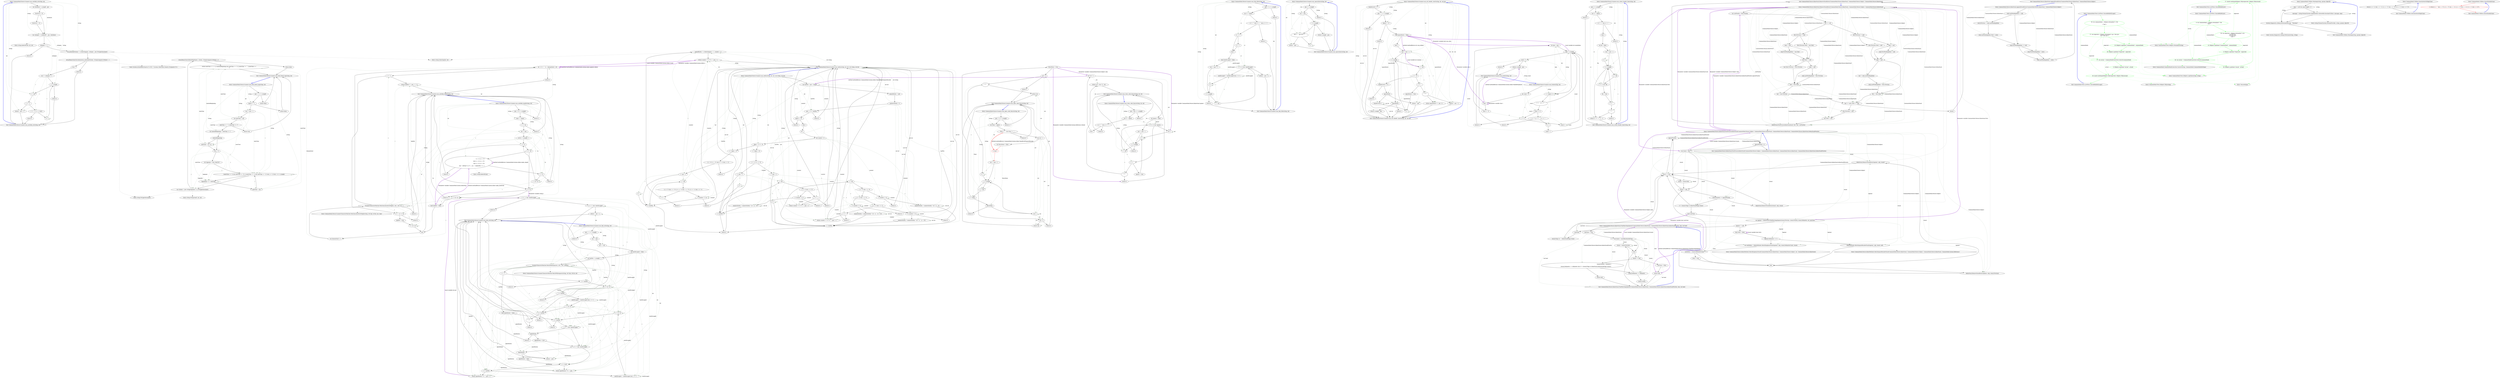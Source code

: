 digraph  {
n0 [cluster="CommonMark.Parser.Scanner.scan_autolink_uri(string, int)", label="Entry CommonMark.Parser.Scanner.scan_autolink_uri(string, int)", span="21-21"];
n1 [cluster="CommonMark.Parser.Scanner.scan_autolink_uri(string, int)", label="var checkLen = s.Length - pos", span="30-30"];
n4 [cluster="CommonMark.Parser.Scanner.scan_autolink_uri(string, int)", label="var colonpos = s.IndexOf(':', pos, checkLen)", span="37-37"];
n7 [cluster="CommonMark.Parser.Scanner.scan_autolink_uri(string, int)", label="var potentialScheme = s.Substring(pos, colonpos - pos).ToUpperInvariant()", span="41-41"];
n12 [cluster="CommonMark.Parser.Scanner.scan_autolink_uri(string, int)", label="i < s.Length", span="46-46"];
n13 [cluster="CommonMark.Parser.Scanner.scan_autolink_uri(string, int)", label="c = s[i]", span="48-48"];
n15 [cluster="CommonMark.Parser.Scanner.scan_autolink_uri(string, int)", label="return i - pos + 1;", span="50-50"];
n2 [cluster="CommonMark.Parser.Scanner.scan_autolink_uri(string, int)", label="checkLen > 24", span="31-31"];
n3 [cluster="CommonMark.Parser.Scanner.scan_autolink_uri(string, int)", label="checkLen = 24", span="32-32"];
n5 [cluster="CommonMark.Parser.Scanner.scan_autolink_uri(string, int)", label="colonpos == -1", span="38-38"];
n21 [cluster="string.IndexOf(char, int, int)", label="Entry string.IndexOf(char, int, int)", span="0-0"];
n11 [cluster="CommonMark.Parser.Scanner.scan_autolink_uri(string, int)", label="var i = colonpos + 1", span="46-46"];
n6 [cluster="CommonMark.Parser.Scanner.scan_autolink_uri(string, int)", label="return 0;", span="39-39"];
n8 [cluster="CommonMark.Parser.Scanner.scan_autolink_uri(string, int)", label="Array.BinarySearch(schemeArray, potentialScheme, StringComparer.Ordinal) < -1", span="42-42"];
n22 [cluster="string.Substring(int, int)", label="Entry string.Substring(int, int)", span="0-0"];
n23 [cluster="string.ToUpperInvariant()", label="Entry string.ToUpperInvariant()", span="0-0"];
n9 [cluster="CommonMark.Parser.Scanner.scan_autolink_uri(string, int)", label="return 0;", span="43-43"];
n10 [cluster="CommonMark.Parser.Scanner.scan_autolink_uri(string, int)", label="char c", span="45-45"];
n24 [cluster="System.Array.BinarySearch<T>(T[], T, System.Collections.Generic.IComparer<T>)", label="Entry System.Array.BinarySearch<T>(T[], T, System.Collections.Generic.IComparer<T>)", span="0-0"];
n18 [cluster="CommonMark.Parser.Scanner.scan_autolink_uri(string, int)", label="i++", span="46-46"];
n19 [cluster="CommonMark.Parser.Scanner.scan_autolink_uri(string, int)", label="return 0;", span="56-56"];
n14 [cluster="CommonMark.Parser.Scanner.scan_autolink_uri(string, int)", label="c == '>'", span="49-49"];
n16 [cluster="CommonMark.Parser.Scanner.scan_autolink_uri(string, int)", label="c == '<' || c <= 0x20", span="52-52"];
n17 [cluster="CommonMark.Parser.Scanner.scan_autolink_uri(string, int)", label="return 0;", span="53-53"];
n20 [cluster="CommonMark.Parser.Scanner.scan_autolink_uri(string, int)", label="Exit CommonMark.Parser.Scanner.scan_autolink_uri(string, int)", span="21-21"];
n25 [cluster="CommonMark.Parser.Scanner.scan_autolink_email(string, int)", label="Entry CommonMark.Parser.Scanner.scan_autolink_email(string, int)", span="62-62"];
n26 [cluster="CommonMark.Parser.Scanner.scan_autolink_email(string, int)", label="pos + 6 >= s.Length", span="73-73"];
n28 [cluster="CommonMark.Parser.Scanner.scan_autolink_email(string, int)", label="char c = s[pos]", span="76-76"];
n31 [cluster="CommonMark.Parser.Scanner.scan_autolink_email(string, int)", label="int i = pos", span="80-80"];
n32 [cluster="CommonMark.Parser.Scanner.scan_autolink_email(string, int)", label="int ln = s.Length - 1", span="81-81"];
n39 [cluster="CommonMark.Parser.Scanner.scan_autolink_email(string, int)", label="c = s[++i]", span="93-93"];
n42 [cluster="CommonMark.Parser.Scanner.scan_autolink_email(string, int)", label="c = s[++i]", span="98-98"];
n46 [cluster="CommonMark.Parser.Scanner.scan_autolink_email(string, int)", label="!ScannerCharacterMatcher.MatchAsciiLetterOrDigit(s, ref c, ref i, ln, '-')", span="104-104"];
n48 [cluster="CommonMark.Parser.Scanner.scan_autolink_email(string, int)", label="s[i - 1] == '-' || i - domainStart > 63", span="107-107"];
n51 [cluster="CommonMark.Parser.Scanner.scan_autolink_email(string, int)", label="return hadDot ? i - pos + 1 : 0;", span="111-111"];
n55 [cluster="CommonMark.Parser.Scanner.scan_autolink_email(string, int)", label="c = s[++i]", span="117-117"];
n27 [cluster="CommonMark.Parser.Scanner.scan_autolink_email(string, int)", label="return 0;", span="74-74"];
n29 [cluster="CommonMark.Parser.Scanner.scan_autolink_email(string, int)", label="c == '@'", span="77-77"];
n34 [cluster="CommonMark.Parser.Scanner.scan_autolink_email(string, int)", label="c == '@'", span="84-84"];
n35 [cluster="CommonMark.Parser.Scanner.scan_autolink_email(string, int)", label="(c < 'a' || c > 'z')\r\n                    && (c < 'A' || c > 'Z')\r\n                    && (c < '0' || c > '9')\r\n                    && ''.!#$%&'*+/=?^_`{|}~-''.IndexOf(c) == -1", span="87-90"];
n30 [cluster="CommonMark.Parser.Scanner.scan_autolink_email(string, int)", label="return 0;", span="78-78"];
n33 [cluster="CommonMark.Parser.Scanner.scan_autolink_email(string, int)", label="i <= ln", span="82-82"];
n37 [cluster="CommonMark.Parser.Scanner.scan_autolink_email(string, int)", label="i == ln", span="92-92"];
n40 [cluster="CommonMark.Parser.Scanner.scan_autolink_email(string, int)", label="i == ln", span="97-97"];
n52 [cluster="CommonMark.Parser.Scanner.scan_autolink_email(string, int)", label="c != '.' || i == ln", span="113-113"];
n36 [cluster="CommonMark.Parser.Scanner.scan_autolink_email(string, int)", label="return 0;", span="91-91"];
n57 [cluster="string.IndexOf(char)", label="Entry string.IndexOf(char)", span="0-0"];
n38 [cluster="CommonMark.Parser.Scanner.scan_autolink_email(string, int)", label="return 0;", span="92-92"];
n41 [cluster="CommonMark.Parser.Scanner.scan_autolink_email(string, int)", label="return 0;", span="97-97"];
n43 [cluster="CommonMark.Parser.Scanner.scan_autolink_email(string, int)", label="bool hadDot = false", span="99-99"];
n45 [cluster="CommonMark.Parser.Scanner.scan_autolink_email(string, int)", label="var domainStart = i", span="103-103"];
n44 [cluster="CommonMark.Parser.Scanner.scan_autolink_email(string, int)", label=true, span="101-101"];
n56 [cluster="CommonMark.Parser.Scanner.scan_autolink_email(string, int)", label="Exit CommonMark.Parser.Scanner.scan_autolink_email(string, int)", span="62-62"];
n47 [cluster="CommonMark.Parser.Scanner.scan_autolink_email(string, int)", label="return 0;", span="105-105"];
n58 [cluster="CommonMark.Parser.ScannerCharacterMatcher.MatchAsciiLetterOrDigit(string, ref char, ref int, int, char)", label="Entry CommonMark.Parser.ScannerCharacterMatcher.MatchAsciiLetterOrDigit(string, ref char, ref int, int, char)", span="97-97"];
n50 [cluster="CommonMark.Parser.Scanner.scan_autolink_email(string, int)", label="c == '>'", span="110-110"];
n49 [cluster="CommonMark.Parser.Scanner.scan_autolink_email(string, int)", label="return 0;", span="108-108"];
n53 [cluster="CommonMark.Parser.Scanner.scan_autolink_email(string, int)", label="return 0;", span="114-114"];
n54 [cluster="CommonMark.Parser.Scanner.scan_autolink_email(string, int)", label="hadDot = true", span="116-116"];
n59 [cluster="CommonMark.Parser.Scanner.scan_html_block_tag(string, int)", label="Entry CommonMark.Parser.Scanner.scan_html_block_tag(string, int)", span="124-124"];
n60 [cluster="CommonMark.Parser.Scanner.scan_html_block_tag(string, int)", label="pos + 1 >= s.Length", span="133-133"];
n62 [cluster="CommonMark.Parser.Scanner.scan_html_block_tag(string, int)", label="s[pos] != '<'", span="136-136"];
n64 [cluster="CommonMark.Parser.Scanner.scan_html_block_tag(string, int)", label="var i = pos + 1", span="139-139"];
n65 [cluster="CommonMark.Parser.Scanner.scan_html_block_tag(string, int)", label="var nextChar = s[i]", span="140-140"];
n70 [cluster="CommonMark.Parser.Scanner.scan_html_block_tag(string, int)", label="nextChar = s[++i]", span="146-146"];
n73 [cluster="CommonMark.Parser.Scanner.scan_html_block_tag(string, int)", label="((nextChar >= 'A' && nextChar <= 'Z') || (nextChar >= 'a' && nextChar <= 'z')) && j <= 10 && ++i < s.Length", span="150-150"];
n75 [cluster="CommonMark.Parser.Scanner.scan_html_block_tag(string, int)", label="nextChar = s[i]", span="153-153"];
n61 [cluster="CommonMark.Parser.Scanner.scan_html_block_tag(string, int)", label="return false;", span="134-134"];
n63 [cluster="CommonMark.Parser.Scanner.scan_html_block_tag(string, int)", label="return false;", span="137-137"];
n66 [cluster="CommonMark.Parser.Scanner.scan_html_block_tag(string, int)", label="nextChar == '!' || nextChar == '?'", span="141-141"];
n68 [cluster="CommonMark.Parser.Scanner.scan_html_block_tag(string, int)", label="var slashAtBeginning = nextChar == '/'", span="144-144"];
n74 [cluster="CommonMark.Parser.Scanner.scan_html_block_tag(string, int)", label="tagname[j++] = nextChar", span="152-152"];
n79 [cluster="CommonMark.Parser.Scanner.scan_html_block_tag(string, int)", label="return nextChar == '>' || (!slashAtBeginning && nextChar == '/') || (nextChar == ' ' || nextChar == '\n');", span="160-160"];
n67 [cluster="CommonMark.Parser.Scanner.scan_html_block_tag(string, int)", label="return true;", span="142-142"];
n69 [cluster="CommonMark.Parser.Scanner.scan_html_block_tag(string, int)", label=slashAtBeginning, span="145-145"];
n71 [cluster="CommonMark.Parser.Scanner.scan_html_block_tag(string, int)", label="var j = 0", span="148-148"];
n72 [cluster="CommonMark.Parser.Scanner.scan_html_block_tag(string, int)", label="var tagname = new char[10]", span="149-149"];
n76 [cluster="CommonMark.Parser.Scanner.scan_html_block_tag(string, int)", label="var scheme = new string(tagname, 0, j).ToUpperInvariant()", span="156-156"];
n77 [cluster="CommonMark.Parser.Scanner.scan_html_block_tag(string, int)", label="Array.BinarySearch(blockTagNames, scheme, StringComparer.Ordinal) < 0", span="157-157"];
n81 [cluster="string.String(char[], int, int)", label="Entry string.String(char[], int, int)", span="0-0"];
n78 [cluster="CommonMark.Parser.Scanner.scan_html_block_tag(string, int)", label="return false;", span="158-158"];
n80 [cluster="CommonMark.Parser.Scanner.scan_html_block_tag(string, int)", label="Exit CommonMark.Parser.Scanner.scan_html_block_tag(string, int)", span="124-124"];
n82 [cluster="CommonMark.Parser.Scanner.scan_link_url(string, int)", label="Entry CommonMark.Parser.Scanner.scan_link_url(string, int)", span="169-169"];
n83 [cluster="CommonMark.Parser.Scanner.scan_link_url(string, int)", label="pos + 1 >= s.Length", span="177-177"];
n85 [cluster="CommonMark.Parser.Scanner.scan_link_url(string, int)", label="var i = pos", span="180-180"];
n86 [cluster="CommonMark.Parser.Scanner.scan_link_url(string, int)", label="var c = s[i]", span="181-181"];
n88 [cluster="CommonMark.Parser.Scanner.scan_link_url(string, int)", label="var lastPos = s.Length - 1", span="183-183"];
n89 [cluster="CommonMark.Parser.Scanner.scan_link_url(string, int)", label="ScannerCharacterMatcher.MatchWhitespaces(s, ref c, ref i, lastPos)", span="185-185"];
n93 [cluster="CommonMark.Parser.Scanner.scan_link_url(string, int)", label="c = s[++i]", span="190-190"];
n100 [cluster="CommonMark.Parser.Scanner.scan_link_url(string, int)", label="return i - pos + 1;", span="195-195"];
n104 [cluster="CommonMark.Parser.Scanner.scan_link_url(string, int)", label="c = s[++i]", span="198-198"];
n114 [cluster="CommonMark.Parser.Scanner.scan_link_url(string, int)", label="return i - pos;", span="215-215"];
n117 [cluster="CommonMark.Parser.Scanner.scan_link_url(string, int)", label="return openParens ? 0 : i - pos;", span="219-219"];
n119 [cluster="CommonMark.Parser.Scanner.scan_link_url(string, int)", label="return openParens ? 0 : i - pos + 1;", span="222-222"];
n121 [cluster="CommonMark.Parser.Scanner.scan_link_url(string, int)", label="c = s[++i]", span="225-225"];
n84 [cluster="CommonMark.Parser.Scanner.scan_link_url(string, int)", label="return 0;", span="178-178"];
n87 [cluster="CommonMark.Parser.Scanner.scan_link_url(string, int)", label="var nextEscaped = false", span="182-182"];
n97 [cluster="CommonMark.Parser.Scanner.scan_link_url(string, int)", label="c == '<' && !nextEscaped", span="194-194"];
n99 [cluster="CommonMark.Parser.Scanner.scan_link_url(string, int)", label="c == '>' && !nextEscaped", span="195-195"];
n103 [cluster="CommonMark.Parser.Scanner.scan_link_url(string, int)", label="nextEscaped = !nextEscaped && c == '\\'", span="197-197"];
n108 [cluster="CommonMark.Parser.Scanner.scan_link_url(string, int)", label="c == '(' && !nextEscaped", span="206-206"];
n112 [cluster="CommonMark.Parser.Scanner.scan_link_url(string, int)", label="c == ')' && !nextEscaped", span="212-212"];
n120 [cluster="CommonMark.Parser.Scanner.scan_link_url(string, int)", label="nextEscaped = !nextEscaped && c == '\\'", span="224-224"];
n91 [cluster="CommonMark.Parser.Scanner.scan_link_url(string, int)", label="i == lastPos", span="189-189"];
n94 [cluster="CommonMark.Parser.Scanner.scan_link_url(string, int)", label="i <= lastPos", span="191-191"];
n101 [cluster="CommonMark.Parser.Scanner.scan_link_url(string, int)", label="i == lastPos", span="196-196"];
n107 [cluster="CommonMark.Parser.Scanner.scan_link_url(string, int)", label="i <= lastPos", span="204-204"];
n118 [cluster="CommonMark.Parser.Scanner.scan_link_url(string, int)", label="i == lastPos", span="221-221"];
n90 [cluster="CommonMark.Parser.Scanner.scan_link_url(string, int)", label="c == '<'", span="187-187"];
n124 [cluster="CommonMark.Parser.ScannerCharacterMatcher.MatchWhitespaces(string, ref char, ref int, int)", label="Entry CommonMark.Parser.ScannerCharacterMatcher.MatchWhitespaces(string, ref char, ref int, int)", span="17-17"];
n116 [cluster="CommonMark.Parser.Scanner.scan_link_url(string, int)", label="c <= 0x20", span="218-218"];
n106 [cluster="CommonMark.Parser.Scanner.scan_link_url(string, int)", label="bool openParens = false", span="203-203"];
n92 [cluster="CommonMark.Parser.Scanner.scan_link_url(string, int)", label="return 0;", span="189-189"];
n95 [cluster="CommonMark.Parser.Scanner.scan_link_url(string, int)", label="c == '\n'", span="193-193"];
n105 [cluster="CommonMark.Parser.Scanner.scan_link_url(string, int)", label="return 0;", span="200-200"];
n96 [cluster="CommonMark.Parser.Scanner.scan_link_url(string, int)", label="return 0;", span="193-193"];
n98 [cluster="CommonMark.Parser.Scanner.scan_link_url(string, int)", label="return 0;", span="194-194"];
n102 [cluster="CommonMark.Parser.Scanner.scan_link_url(string, int)", label="return 0;", span="196-196"];
n109 [cluster="CommonMark.Parser.Scanner.scan_link_url(string, int)", label=openParens, span="208-208"];
n113 [cluster="CommonMark.Parser.Scanner.scan_link_url(string, int)", label="!openParens", span="214-214"];
n122 [cluster="CommonMark.Parser.Scanner.scan_link_url(string, int)", label="return 0;", span="228-228"];
n110 [cluster="CommonMark.Parser.Scanner.scan_link_url(string, int)", label="return 0;", span="209-209"];
n111 [cluster="CommonMark.Parser.Scanner.scan_link_url(string, int)", label="openParens = true", span="210-210"];
n115 [cluster="CommonMark.Parser.Scanner.scan_link_url(string, int)", label="openParens = false", span="216-216"];
n123 [cluster="CommonMark.Parser.Scanner.scan_link_url(string, int)", label="Exit CommonMark.Parser.Scanner.scan_link_url(string, int)", span="169-169"];
n125 [cluster="CommonMark.Parser.Scanner.scan_link_title(string, int)", label="Entry CommonMark.Parser.Scanner.scan_link_title(string, int)", span="236-236"];
n126 [cluster="CommonMark.Parser.Scanner.scan_link_title(string, int)", label="pos + 2 >= s.Length", span="245-245"];
n128 [cluster="CommonMark.Parser.Scanner.scan_link_title(string, int)", label="var c1 = s[pos]", span="248-248"];
n135 [cluster="CommonMark.Parser.Scanner.scan_link_title(string, int)", label="var i = pos + 1", span="256-256"];
n136 [cluster="CommonMark.Parser.Scanner.scan_link_title(string, int)", label="i < s.Length", span="256-256"];
n137 [cluster="CommonMark.Parser.Scanner.scan_link_title(string, int)", label="c = s[i]", span="258-258"];
n139 [cluster="CommonMark.Parser.Scanner.scan_link_title(string, int)", label="return i - pos + 1;", span="260-260"];
n127 [cluster="CommonMark.Parser.Scanner.scan_link_title(string, int)", label="return 0;", span="246-246"];
n129 [cluster="CommonMark.Parser.Scanner.scan_link_title(string, int)", label="c1 != '''' && c1 != '\'' && c1 != '('", span="249-249"];
n131 [cluster="CommonMark.Parser.Scanner.scan_link_title(string, int)", label="c1 == '('", span="252-252"];
n138 [cluster="CommonMark.Parser.Scanner.scan_link_title(string, int)", label="c == c1 && !nextEscaped", span="259-259"];
n130 [cluster="CommonMark.Parser.Scanner.scan_link_title(string, int)", label="return 0;", span="250-250"];
n132 [cluster="CommonMark.Parser.Scanner.scan_link_title(string, int)", label="c1 = ')'", span="252-252"];
n133 [cluster="CommonMark.Parser.Scanner.scan_link_title(string, int)", label="char c", span="254-254"];
n134 [cluster="CommonMark.Parser.Scanner.scan_link_title(string, int)", label="bool nextEscaped = false", span="255-255"];
n140 [cluster="CommonMark.Parser.Scanner.scan_link_title(string, int)", label="nextEscaped = !nextEscaped && c == '\\'", span="262-262"];
n141 [cluster="CommonMark.Parser.Scanner.scan_link_title(string, int)", label="i++", span="256-256"];
n142 [cluster="CommonMark.Parser.Scanner.scan_link_title(string, int)", label="return 0;", span="265-265"];
n143 [cluster="CommonMark.Parser.Scanner.scan_link_title(string, int)", label="Exit CommonMark.Parser.Scanner.scan_link_title(string, int)", span="236-236"];
n144 [cluster="CommonMark.Parser.Scanner.scan_spacechars(string, int)", label="Entry CommonMark.Parser.Scanner.scan_spacechars(string, int)", span="271-271"];
n145 [cluster="CommonMark.Parser.Scanner.scan_spacechars(string, int)", label="pos >= s.Length", span="277-277"];
n147 [cluster="CommonMark.Parser.Scanner.scan_spacechars(string, int)", label="var i = pos", span="280-280"];
n148 [cluster="CommonMark.Parser.Scanner.scan_spacechars(string, int)", label="i < s.Length", span="280-280"];
n149 [cluster="CommonMark.Parser.Scanner.scan_spacechars(string, int)", label="s[i] != ' ' && s[i] != '\n'", span="282-282"];
n150 [cluster="CommonMark.Parser.Scanner.scan_spacechars(string, int)", label="return i - pos;", span="283-283"];
n152 [cluster="CommonMark.Parser.Scanner.scan_spacechars(string, int)", label="return s.Length - pos;", span="286-286"];
n146 [cluster="CommonMark.Parser.Scanner.scan_spacechars(string, int)", label="return 0;", span="278-278"];
n151 [cluster="CommonMark.Parser.Scanner.scan_spacechars(string, int)", label="i++", span="280-280"];
n153 [cluster="CommonMark.Parser.Scanner.scan_spacechars(string, int)", label="Exit CommonMark.Parser.Scanner.scan_spacechars(string, int)", span="271-271"];
n154 [cluster="CommonMark.Parser.Scanner.scan_atx_header_start(string, int, out int)", label="Entry CommonMark.Parser.Scanner.scan_atx_header_start(string, int, out int)", span="292-292"];
n155 [cluster="CommonMark.Parser.Scanner.scan_atx_header_start(string, int, out int)", label="headerLevel = 1", span="299-299"];
n156 [cluster="CommonMark.Parser.Scanner.scan_atx_header_start(string, int, out int)", label="pos + 1 >= s.Length", span="300-300"];
n158 [cluster="CommonMark.Parser.Scanner.scan_atx_header_start(string, int, out int)", label="s[pos] != '#'", span="303-303"];
n162 [cluster="CommonMark.Parser.Scanner.scan_atx_header_start(string, int, out int)", label="var i = pos + 1", span="308-308"];
n163 [cluster="CommonMark.Parser.Scanner.scan_atx_header_start(string, int, out int)", label="i < s.Length", span="308-308"];
n164 [cluster="CommonMark.Parser.Scanner.scan_atx_header_start(string, int, out int)", label="c = s[i]", span="310-310"];
n169 [cluster="CommonMark.Parser.Scanner.scan_atx_header_start(string, int, out int)", label="return i - pos;", span="318-318"];
n174 [cluster="CommonMark.Parser.Scanner.scan_atx_header_start(string, int, out int)", label="return i - pos + 1;", span="328-328"];
n175 [cluster="CommonMark.Parser.Scanner.scan_atx_header_start(string, int, out int)", label="return spaceExists ? i - pos : 0;", span="332-332"];
n178 [cluster="CommonMark.Parser.Scanner.scan_atx_header_start(string, int, out int)", label="return s.Length - pos;", span="337-337"];
n166 [cluster="CommonMark.Parser.Scanner.scan_atx_header_start(string, int, out int)", label="headerLevel == 6", span="314-314"];
n170 [cluster="CommonMark.Parser.Scanner.scan_atx_header_start(string, int, out int)", label="headerLevel++", span="320-320"];
n180 [cluster="CommonMark.Parser.Scanner.scan_atx_header_start(string, int, out int)", label="Exit CommonMark.Parser.Scanner.scan_atx_header_start(string, int, out int)", span="292-292"];
n157 [cluster="CommonMark.Parser.Scanner.scan_atx_header_start(string, int, out int)", label="return 0;", span="301-301"];
n159 [cluster="CommonMark.Parser.Scanner.scan_atx_header_start(string, int, out int)", label="return 0;", span="304-304"];
n160 [cluster="CommonMark.Parser.Scanner.scan_atx_header_start(string, int, out int)", label="bool spaceExists = false", span="306-306"];
n161 [cluster="CommonMark.Parser.Scanner.scan_atx_header_start(string, int, out int)", label="char c", span="307-307"];
n168 [cluster="CommonMark.Parser.Scanner.scan_atx_header_start(string, int, out int)", label=spaceExists, span="317-317"];
n177 [cluster="CommonMark.Parser.Scanner.scan_atx_header_start(string, int, out int)", label=spaceExists, span="336-336"];
n176 [cluster="CommonMark.Parser.Scanner.scan_atx_header_start(string, int, out int)", label="i++", span="308-308"];
n165 [cluster="CommonMark.Parser.Scanner.scan_atx_header_start(string, int, out int)", label="c == '#'", span="312-312"];
n171 [cluster="CommonMark.Parser.Scanner.scan_atx_header_start(string, int, out int)", label="c == ' '", span="322-322"];
n173 [cluster="CommonMark.Parser.Scanner.scan_atx_header_start(string, int, out int)", label="c == '\n'", span="326-326"];
n167 [cluster="CommonMark.Parser.Scanner.scan_atx_header_start(string, int, out int)", label="return 0;", span="315-315"];
n172 [cluster="CommonMark.Parser.Scanner.scan_atx_header_start(string, int, out int)", label="spaceExists = true", span="324-324"];
n179 [cluster="CommonMark.Parser.Scanner.scan_atx_header_start(string, int, out int)", label="return 0;", span="339-339"];
n181 [cluster="CommonMark.Parser.Scanner.scan_setext_header_line(string, int)", label="Entry CommonMark.Parser.Scanner.scan_setext_header_line(string, int)", span="346-346"];
n182 [cluster="CommonMark.Parser.Scanner.scan_setext_header_line(string, int)", label="pos >= s.Length", span="354-354"];
n184 [cluster="CommonMark.Parser.Scanner.scan_setext_header_line(string, int)", label="var c1 = s[pos]", span="357-357"];
n189 [cluster="CommonMark.Parser.Scanner.scan_setext_header_line(string, int)", label="var i = pos + 1", span="364-364"];
n190 [cluster="CommonMark.Parser.Scanner.scan_setext_header_line(string, int)", label="i < s.Length", span="364-364"];
n191 [cluster="CommonMark.Parser.Scanner.scan_setext_header_line(string, int)", label="c = s[i]", span="366-366"];
n183 [cluster="CommonMark.Parser.Scanner.scan_setext_header_line(string, int)", label="return 0;", span="355-355"];
n185 [cluster="CommonMark.Parser.Scanner.scan_setext_header_line(string, int)", label="c1 != '=' && c1 != '-'", span="359-359"];
n192 [cluster="CommonMark.Parser.Scanner.scan_setext_header_line(string, int)", label="c == c1 && !fin", span="367-367"];
n198 [cluster="CommonMark.Parser.Scanner.scan_setext_header_line(string, int)", label="return c1 == '=' ? 1 : 2;", span="380-380"];
n186 [cluster="CommonMark.Parser.Scanner.scan_setext_header_line(string, int)", label="return 0;", span="360-360"];
n187 [cluster="CommonMark.Parser.Scanner.scan_setext_header_line(string, int)", label="char c", span="362-362"];
n188 [cluster="CommonMark.Parser.Scanner.scan_setext_header_line(string, int)", label="var fin = false", span="363-363"];
n197 [cluster="CommonMark.Parser.Scanner.scan_setext_header_line(string, int)", label="i++", span="364-364"];
n194 [cluster="CommonMark.Parser.Scanner.scan_setext_header_line(string, int)", label="c == ' '", span="371-371"];
n195 [cluster="CommonMark.Parser.Scanner.scan_setext_header_line(string, int)", label="c == '\n'", span="374-374"];
n193 [cluster="CommonMark.Parser.Scanner.scan_setext_header_line(string, int)", label="fin = true", span="370-370"];
n196 [cluster="CommonMark.Parser.Scanner.scan_setext_header_line(string, int)", label="return 0;", span="377-377"];
n199 [cluster="CommonMark.Parser.Scanner.scan_setext_header_line(string, int)", label="Exit CommonMark.Parser.Scanner.scan_setext_header_line(string, int)", span="346-346"];
n200 [cluster="CommonMark.Parser.Scanner.scan_hrule(string, int)", label="Entry CommonMark.Parser.Scanner.scan_hrule(string, int)", span="388-388"];
n201 [cluster="CommonMark.Parser.Scanner.scan_hrule(string, int)", label="int count = 0", span="394-394"];
n204 [cluster="CommonMark.Parser.Scanner.scan_hrule(string, int)", label="var ipos = pos", span="397-397"];
n205 [cluster="CommonMark.Parser.Scanner.scan_hrule(string, int)", label="ipos < s.Length", span="398-398"];
n206 [cluster="CommonMark.Parser.Scanner.scan_hrule(string, int)", label="c = s[ipos++]", span="400-400"];
n218 [cluster="CommonMark.Parser.Scanner.scan_hrule(string, int)", label="return s.Length - pos;", span="422-422"];
n202 [cluster="CommonMark.Parser.Scanner.scan_hrule(string, int)", label="char c", span="395-395"];
n208 [cluster="CommonMark.Parser.Scanner.scan_hrule(string, int)", label="count == 0", span="404-404"];
n214 [cluster="CommonMark.Parser.Scanner.scan_hrule(string, int)", label="count++", span="414-414"];
n216 [cluster="CommonMark.Parser.Scanner.scan_hrule(string, int)", label="count < 3", span="419-419"];
n203 [cluster="CommonMark.Parser.Scanner.scan_hrule(string, int)", label="char x = '\0'", span="396-396"];
n213 [cluster="CommonMark.Parser.Scanner.scan_hrule(string, int)", label="c == x", span="413-413"];
n207 [cluster="CommonMark.Parser.Scanner.scan_hrule(string, int)", label="c == ' ' || c == '\n'", span="402-402"];
n209 [cluster="CommonMark.Parser.Scanner.scan_hrule(string, int)", label="c == '*' || c == '_' || c == '-'", span="406-406"];
n210 [cluster="CommonMark.Parser.Scanner.scan_hrule(string, int)", label="x = c", span="407-407"];
n211 [cluster="CommonMark.Parser.Scanner.scan_hrule(string, int)", label="return 0;", span="409-409"];
n212 [cluster="CommonMark.Parser.Scanner.scan_hrule(string, int)", label="count = 1", span="411-411"];
n215 [cluster="CommonMark.Parser.Scanner.scan_hrule(string, int)", label="return 0;", span="416-416"];
n217 [cluster="CommonMark.Parser.Scanner.scan_hrule(string, int)", label="return 0;", span="420-420"];
n219 [cluster="CommonMark.Parser.Scanner.scan_hrule(string, int)", label="Exit CommonMark.Parser.Scanner.scan_hrule(string, int)", span="388-388"];
n220 [cluster="CommonMark.Parser.Scanner.scan_open_code_fence(string, int)", label="Entry CommonMark.Parser.Scanner.scan_open_code_fence(string, int)", span="428-428"];
n221 [cluster="CommonMark.Parser.Scanner.scan_open_code_fence(string, int)", label="pos + 3 >= s.Length", span="436-436"];
n223 [cluster="CommonMark.Parser.Scanner.scan_open_code_fence(string, int)", label="var fchar = s[pos]", span="439-439"];
n229 [cluster="CommonMark.Parser.Scanner.scan_open_code_fence(string, int)", label="var i = pos + 1", span="446-446"];
n230 [cluster="CommonMark.Parser.Scanner.scan_open_code_fence(string, int)", label="i < s.Length", span="446-446"];
n231 [cluster="CommonMark.Parser.Scanner.scan_open_code_fence(string, int)", label="c = s[i]", span="448-448"];
n222 [cluster="CommonMark.Parser.Scanner.scan_open_code_fence(string, int)", label="return 0;", span="437-437"];
n224 [cluster="CommonMark.Parser.Scanner.scan_open_code_fence(string, int)", label="fchar != '`' && fchar != '~'", span="440-440"];
n232 [cluster="CommonMark.Parser.Scanner.scan_open_code_fence(string, int)", label="c == fchar", span="450-450"];
n225 [cluster="CommonMark.Parser.Scanner.scan_open_code_fence(string, int)", label="return 0;", span="441-441"];
n226 [cluster="CommonMark.Parser.Scanner.scan_open_code_fence(string, int)", label="var cnt = 1", span="443-443"];
n227 [cluster="CommonMark.Parser.Scanner.scan_open_code_fence(string, int)", label="var fenceDone = false", span="444-444"];
n235 [cluster="CommonMark.Parser.Scanner.scan_open_code_fence(string, int)", label="cnt++", span="455-455"];
n237 [cluster="CommonMark.Parser.Scanner.scan_open_code_fence(string, int)", label="cnt < 3", span="460-460"];
n240 [cluster="CommonMark.Parser.Scanner.scan_open_code_fence(string, int)", label="return cnt;", span="464-464"];
n242 [cluster="CommonMark.Parser.Scanner.scan_open_code_fence(string, int)", label="cnt < 3", span="467-467"];
n244 [cluster="CommonMark.Parser.Scanner.scan_open_code_fence(string, int)", label="return cnt;", span="470-470"];
n228 [cluster="CommonMark.Parser.Scanner.scan_open_code_fence(string, int)", color=red, community=0, label="5: char c", span="445-445"];
n233 [cluster="CommonMark.Parser.Scanner.scan_open_code_fence(string, int)", label=fenceDone, span="452-452"];
n241 [cluster="CommonMark.Parser.Scanner.scan_open_code_fence(string, int)", label="i++", span="446-446"];
n239 [cluster="CommonMark.Parser.Scanner.scan_open_code_fence(string, int)", label="c == '\n'", span="463-463"];
n236 [cluster="CommonMark.Parser.Scanner.scan_open_code_fence(string, int)", label="fenceDone = true", span="459-459"];
n234 [cluster="CommonMark.Parser.Scanner.scan_open_code_fence(string, int)", label="return 0;", span="453-453"];
n238 [cluster="CommonMark.Parser.Scanner.scan_open_code_fence(string, int)", label="return 0;", span="461-461"];
n243 [cluster="CommonMark.Parser.Scanner.scan_open_code_fence(string, int)", label="return 0;", span="468-468"];
n245 [cluster="CommonMark.Parser.Scanner.scan_open_code_fence(string, int)", label="Exit CommonMark.Parser.Scanner.scan_open_code_fence(string, int)", span="428-428"];
n246 [cluster="CommonMark.Parser.Scanner.scan_close_code_fence(string, int, int)", label="Entry CommonMark.Parser.Scanner.scan_close_code_fence(string, int, int)", span="476-476"];
n247 [cluster="CommonMark.Parser.Scanner.scan_close_code_fence(string, int, int)", label="pos + len >= s.Length", span="487-487"];
n249 [cluster="CommonMark.Parser.Scanner.scan_close_code_fence(string, int, int)", label="var c1 = s[pos]", span="490-490"];
n255 [cluster="CommonMark.Parser.Scanner.scan_close_code_fence(string, int, int)", label="var i = pos + 1", span="497-497"];
n256 [cluster="CommonMark.Parser.Scanner.scan_close_code_fence(string, int, int)", label="i < s.Length", span="497-497"];
n257 [cluster="CommonMark.Parser.Scanner.scan_close_code_fence(string, int, int)", label="c = s[i]", span="499-499"];
n263 [cluster="CommonMark.Parser.Scanner.scan_close_code_fence(string, int, int)", label="return cnt < len ? 0 : cnt;", span="505-505"];
n248 [cluster="CommonMark.Parser.Scanner.scan_close_code_fence(string, int, int)", label="return 0;", span="488-488"];
n250 [cluster="CommonMark.Parser.Scanner.scan_close_code_fence(string, int, int)", label="c1 != '`' && c1 != '~'", span="491-491"];
n258 [cluster="CommonMark.Parser.Scanner.scan_close_code_fence(string, int, int)", label="c == c1 && !spaces", span="500-500"];
n251 [cluster="CommonMark.Parser.Scanner.scan_close_code_fence(string, int, int)", label="return 0;", span="492-492"];
n252 [cluster="CommonMark.Parser.Scanner.scan_close_code_fence(string, int, int)", label="char c", span="494-494"];
n253 [cluster="CommonMark.Parser.Scanner.scan_close_code_fence(string, int, int)", label="var cnt = 1", span="495-495"];
n254 [cluster="CommonMark.Parser.Scanner.scan_close_code_fence(string, int, int)", label="var spaces = false", span="496-496"];
n259 [cluster="CommonMark.Parser.Scanner.scan_close_code_fence(string, int, int)", label="cnt++", span="501-501"];
n265 [cluster="CommonMark.Parser.Scanner.scan_close_code_fence(string, int, int)", label="i++", span="497-497"];
n266 [cluster="CommonMark.Parser.Scanner.scan_close_code_fence(string, int, int)", label="return 0;", span="510-510"];
n260 [cluster="CommonMark.Parser.Scanner.scan_close_code_fence(string, int, int)", label="c == ' '", span="502-502"];
n262 [cluster="CommonMark.Parser.Scanner.scan_close_code_fence(string, int, int)", label="c == '\n'", span="504-504"];
n261 [cluster="CommonMark.Parser.Scanner.scan_close_code_fence(string, int, int)", label="spaces = true", span="503-503"];
n264 [cluster="CommonMark.Parser.Scanner.scan_close_code_fence(string, int, int)", label="return 0;", span="507-507"];
n267 [cluster="CommonMark.Parser.Scanner.scan_close_code_fence(string, int, int)", label="Exit CommonMark.Parser.Scanner.scan_close_code_fence(string, int, int)", span="476-476"];
n268 [cluster="CommonMark.Parser.Scanner.scan_entity(string, int, int, out string, out int)", label="Entry CommonMark.Parser.Scanner.scan_entity(string, int, int, out string, out int)", span="517-517"];
n269 [cluster="CommonMark.Parser.Scanner.scan_entity(string, int, int, out string, out int)", label="var lastPos = pos + length", span="525-525"];
n272 [cluster="CommonMark.Parser.Scanner.scan_entity(string, int, int, out string, out int)", label="pos + 3 >= lastPos", span="530-530"];
n274 [cluster="CommonMark.Parser.Scanner.scan_entity(string, int, int, out string, out int)", label="s[pos] != '&'", span="533-533"];
n279 [cluster="CommonMark.Parser.Scanner.scan_entity(string, int, int, out string, out int)", label="s[pos + 1] == '#'", span="539-539"];
n280 [cluster="CommonMark.Parser.Scanner.scan_entity(string, int, int, out string, out int)", label="c = s[pos + 2]", span="541-541"];
n282 [cluster="CommonMark.Parser.Scanner.scan_entity(string, int, int, out string, out int)", label="i = pos + 3", span="545-545"];
n284 [cluster="CommonMark.Parser.Scanner.scan_entity(string, int, int, out string, out int)", label="c = s[i]", span="547-547"];
n298 [cluster="CommonMark.Parser.Scanner.scan_entity(string, int, int, out string, out int)", label="return counter == 0 ? 0 : i - pos + 1;", span="568-568"];
n301 [cluster="CommonMark.Parser.Scanner.scan_entity(string, int, int, out string, out int)", label="i = pos + 2", span="576-576"];
n303 [cluster="CommonMark.Parser.Scanner.scan_entity(string, int, int, out string, out int)", label="c = s[i]", span="578-578"];
n309 [cluster="CommonMark.Parser.Scanner.scan_entity(string, int, int, out string, out int)", label="return counter == 0 ? 0 : i - pos + 1;", span="587-587"];
n312 [cluster="CommonMark.Parser.Scanner.scan_entity(string, int, int, out string, out int)", label="c = s[pos + 1]", span="596-596"];
n315 [cluster="CommonMark.Parser.Scanner.scan_entity(string, int, int, out string, out int)", label="i = pos + 2", span="600-600"];
n317 [cluster="CommonMark.Parser.Scanner.scan_entity(string, int, int, out string, out int)", label="c = s[i]", span="602-602"];
n322 [cluster="CommonMark.Parser.Scanner.scan_entity(string, int, int, out string, out int)", label="namedEntity = s.Substring(pos + 1, counter + 1)", span="613-613"];
n323 [cluster="CommonMark.Parser.Scanner.scan_entity(string, int, int, out string, out int)", label="return counter == 0 ? 0 : i - pos + 1;", span="614-614"];
n270 [cluster="CommonMark.Parser.Scanner.scan_entity(string, int, int, out string, out int)", label="namedEntity = null", span="527-527"];
n283 [cluster="CommonMark.Parser.Scanner.scan_entity(string, int, int, out string, out int)", label="i < lastPos", span="545-545"];
n302 [cluster="CommonMark.Parser.Scanner.scan_entity(string, int, int, out string, out int)", label="i < lastPos", span="576-576"];
n316 [cluster="CommonMark.Parser.Scanner.scan_entity(string, int, int, out string, out int)", label="i < lastPos", span="600-600"];
n271 [cluster="CommonMark.Parser.Scanner.scan_entity(string, int, int, out string, out int)", label="numericEntity = 0", span="528-528"];
n327 [cluster="CommonMark.Parser.Scanner.scan_entity(string, int, int, out string, out int)", label="Exit CommonMark.Parser.Scanner.scan_entity(string, int, int, out string, out int)", span="517-517"];
n288 [cluster="CommonMark.Parser.Scanner.scan_entity(string, int, int, out string, out int)", label="numericEntity = numericEntity * 16 + (c - '0')", span="551-551"];
n292 [cluster="CommonMark.Parser.Scanner.scan_entity(string, int, int, out string, out int)", label="numericEntity = numericEntity * 16 + (c - 'A' + 10)", span="557-557"];
n296 [cluster="CommonMark.Parser.Scanner.scan_entity(string, int, int, out string, out int)", label="numericEntity = numericEntity * 16 + (c - 'a' + 10)", span="563-563"];
n307 [cluster="CommonMark.Parser.Scanner.scan_entity(string, int, int, out string, out int)", label="numericEntity = numericEntity * 10 + (c - '0')", span="582-582"];
n273 [cluster="CommonMark.Parser.Scanner.scan_entity(string, int, int, out string, out int)", label="return 0;", span="531-531"];
n275 [cluster="CommonMark.Parser.Scanner.scan_entity(string, int, int, out string, out int)", label="return 0;", span="534-534"];
n276 [cluster="CommonMark.Parser.Scanner.scan_entity(string, int, int, out string, out int)", label="char c", span="536-536"];
n277 [cluster="CommonMark.Parser.Scanner.scan_entity(string, int, int, out string, out int)", label="int i", span="537-537"];
n278 [cluster="CommonMark.Parser.Scanner.scan_entity(string, int, int, out string, out int)", label="int counter = 0", span="538-538"];
n286 [cluster="CommonMark.Parser.Scanner.scan_entity(string, int, int, out string, out int)", label="++counter == 9", span="550-550"];
n290 [cluster="CommonMark.Parser.Scanner.scan_entity(string, int, int, out string, out int)", label="++counter == 9", span="556-556"];
n294 [cluster="CommonMark.Parser.Scanner.scan_entity(string, int, int, out string, out int)", label="++counter == 9", span="562-562"];
n305 [cluster="CommonMark.Parser.Scanner.scan_entity(string, int, int, out string, out int)", label="++counter == 9", span="581-581"];
n319 [cluster="CommonMark.Parser.Scanner.scan_entity(string, int, int, out string, out int)", label="++counter == 32", span="605-605"];
n281 [cluster="CommonMark.Parser.Scanner.scan_entity(string, int, int, out string, out int)", label="c == 'x' || c == 'X'", span="542-542"];
n300 [cluster="CommonMark.Parser.Scanner.scan_entity(string, int, int, out string, out int)", label="i++", span="545-545"];
n326 [cluster="CommonMark.Parser.Scanner.scan_entity(string, int, int, out string, out int)", label="return 0;", span="621-621"];
n285 [cluster="CommonMark.Parser.Scanner.scan_entity(string, int, int, out string, out int)", label="c >= '0' && c <= '9'", span="548-548"];
n289 [cluster="CommonMark.Parser.Scanner.scan_entity(string, int, int, out string, out int)", label="c >= 'A' && c <= 'F'", span="554-554"];
n293 [cluster="CommonMark.Parser.Scanner.scan_entity(string, int, int, out string, out int)", label="c >= 'a' && c <= 'f'", span="560-560"];
n297 [cluster="CommonMark.Parser.Scanner.scan_entity(string, int, int, out string, out int)", label="c == ';'", span="567-567"];
n287 [cluster="CommonMark.Parser.Scanner.scan_entity(string, int, int, out string, out int)", label="return 0;", span="550-550"];
n291 [cluster="CommonMark.Parser.Scanner.scan_entity(string, int, int, out string, out int)", label="return 0;", span="556-556"];
n295 [cluster="CommonMark.Parser.Scanner.scan_entity(string, int, int, out string, out int)", label="return 0;", span="562-562"];
n299 [cluster="CommonMark.Parser.Scanner.scan_entity(string, int, int, out string, out int)", label="return 0;", span="570-570"];
n311 [cluster="CommonMark.Parser.Scanner.scan_entity(string, int, int, out string, out int)", label="i++", span="576-576"];
n304 [cluster="CommonMark.Parser.Scanner.scan_entity(string, int, int, out string, out int)", label="c >= '0' && c <= '9'", span="579-579"];
n308 [cluster="CommonMark.Parser.Scanner.scan_entity(string, int, int, out string, out int)", label="c == ';'", span="586-586"];
n306 [cluster="CommonMark.Parser.Scanner.scan_entity(string, int, int, out string, out int)", label="return 0;", span="581-581"];
n310 [cluster="CommonMark.Parser.Scanner.scan_entity(string, int, int, out string, out int)", label="return 0;", span="589-589"];
n313 [cluster="CommonMark.Parser.Scanner.scan_entity(string, int, int, out string, out int)", label="(c < 'A' || c > 'Z') && (c < 'a' && c > 'z')", span="597-597"];
n314 [cluster="CommonMark.Parser.Scanner.scan_entity(string, int, int, out string, out int)", label="return 0;", span="598-598"];
n325 [cluster="CommonMark.Parser.Scanner.scan_entity(string, int, int, out string, out int)", label="i++", span="600-600"];
n318 [cluster="CommonMark.Parser.Scanner.scan_entity(string, int, int, out string, out int)", label="(c >= '0' && c <= '9') || (c >= 'A' && c <= 'Z') || (c >= 'a' && c <= 'z')", span="603-603"];
n321 [cluster="CommonMark.Parser.Scanner.scan_entity(string, int, int, out string, out int)", label="c == ';'", span="611-611"];
n320 [cluster="CommonMark.Parser.Scanner.scan_entity(string, int, int, out string, out int)", label="return 0;", span="606-606"];
n324 [cluster="CommonMark.Parser.Scanner.scan_entity(string, int, int, out string, out int)", label="return 0;", span="617-617"];
m0_47 [cluster="CommonMark.Parser.InlineStack.RemoveStackEntry(CommonMark.Parser.InlineStack, CommonMark.Parser.Subject, CommonMark.Parser.InlineStack)", file="InlineStack.cs", label="Exit CommonMark.Parser.InlineStack.RemoveStackEntry(CommonMark.Parser.InlineStack, CommonMark.Parser.Subject, CommonMark.Parser.InlineStack)", span="118-118"];
m0_21 [cluster="CommonMark.Parser.InlineStack.RemoveStackEntry(CommonMark.Parser.InlineStack, CommonMark.Parser.Subject, CommonMark.Parser.InlineStack)", file="InlineStack.cs", label="Entry CommonMark.Parser.InlineStack.RemoveStackEntry(CommonMark.Parser.InlineStack, CommonMark.Parser.Subject, CommonMark.Parser.InlineStack)", span="118-118"];
m0_22 [cluster="CommonMark.Parser.InlineStack.RemoveStackEntry(CommonMark.Parser.InlineStack, CommonMark.Parser.Subject, CommonMark.Parser.InlineStack)", file="InlineStack.cs", label="var curPriority = first.Priority", span="120-120"];
m0_23 [cluster="CommonMark.Parser.InlineStack.RemoveStackEntry(CommonMark.Parser.InlineStack, CommonMark.Parser.Subject, CommonMark.Parser.InlineStack)", file="InlineStack.cs", label="last == null", span="122-122"];
m0_24 [cluster="CommonMark.Parser.InlineStack.RemoveStackEntry(CommonMark.Parser.InlineStack, CommonMark.Parser.Subject, CommonMark.Parser.InlineStack)", file="InlineStack.cs", label="first.Previous != null", span="124-124"];
m0_25 [cluster="CommonMark.Parser.InlineStack.RemoveStackEntry(CommonMark.Parser.InlineStack, CommonMark.Parser.Subject, CommonMark.Parser.InlineStack)", file="InlineStack.cs", label="first.Previous.Next = null", span="125-125"];
m0_26 [cluster="CommonMark.Parser.InlineStack.RemoveStackEntry(CommonMark.Parser.InlineStack, CommonMark.Parser.Subject, CommonMark.Parser.InlineStack)", file="InlineStack.cs", label="subj != null", span="126-126"];
m0_27 [cluster="CommonMark.Parser.InlineStack.RemoveStackEntry(CommonMark.Parser.InlineStack, CommonMark.Parser.Subject, CommonMark.Parser.InlineStack)", file="InlineStack.cs", label="subj.FirstPendingInline = null", span="127-127"];
m0_28 [cluster="CommonMark.Parser.InlineStack.RemoveStackEntry(CommonMark.Parser.InlineStack, CommonMark.Parser.Subject, CommonMark.Parser.InlineStack)", file="InlineStack.cs", label="subj != null", span="129-129"];
m0_29 [cluster="CommonMark.Parser.InlineStack.RemoveStackEntry(CommonMark.Parser.InlineStack, CommonMark.Parser.Subject, CommonMark.Parser.InlineStack)", file="InlineStack.cs", label="last = subj.LastPendingInline", span="131-131"];
m0_30 [cluster="CommonMark.Parser.InlineStack.RemoveStackEntry(CommonMark.Parser.InlineStack, CommonMark.Parser.Subject, CommonMark.Parser.InlineStack)", file="InlineStack.cs", label="subj.LastPendingInline = first.Previous", span="132-132"];
m0_31 [cluster="CommonMark.Parser.InlineStack.RemoveStackEntry(CommonMark.Parser.InlineStack, CommonMark.Parser.Subject, CommonMark.Parser.InlineStack)", file="InlineStack.cs", label="first = first.Next", span="135-135"];
m0_32 [cluster="CommonMark.Parser.InlineStack.RemoveStackEntry(CommonMark.Parser.InlineStack, CommonMark.Parser.Subject, CommonMark.Parser.InlineStack)", file="InlineStack.cs", label="first.Previous != null", span="139-139"];
m0_33 [cluster="CommonMark.Parser.InlineStack.RemoveStackEntry(CommonMark.Parser.InlineStack, CommonMark.Parser.Subject, CommonMark.Parser.InlineStack)", file="InlineStack.cs", label="first.Previous.Next = last.Next", span="140-140"];
m0_34 [cluster="CommonMark.Parser.InlineStack.RemoveStackEntry(CommonMark.Parser.InlineStack, CommonMark.Parser.Subject, CommonMark.Parser.InlineStack)", file="InlineStack.cs", label="subj != null", span="141-141"];
m0_35 [cluster="CommonMark.Parser.InlineStack.RemoveStackEntry(CommonMark.Parser.InlineStack, CommonMark.Parser.Subject, CommonMark.Parser.InlineStack)", file="InlineStack.cs", label="subj.FirstPendingInline = last.Next", span="142-142"];
m0_36 [cluster="CommonMark.Parser.InlineStack.RemoveStackEntry(CommonMark.Parser.InlineStack, CommonMark.Parser.Subject, CommonMark.Parser.InlineStack)", file="InlineStack.cs", label="last.Next != null", span="144-144"];
m0_37 [cluster="CommonMark.Parser.InlineStack.RemoveStackEntry(CommonMark.Parser.InlineStack, CommonMark.Parser.Subject, CommonMark.Parser.InlineStack)", file="InlineStack.cs", label="last.Next.Previous = first.Previous", span="145-145"];
m0_38 [cluster="CommonMark.Parser.InlineStack.RemoveStackEntry(CommonMark.Parser.InlineStack, CommonMark.Parser.Subject, CommonMark.Parser.InlineStack)", file="InlineStack.cs", label="subj != null", span="146-146"];
m0_39 [cluster="CommonMark.Parser.InlineStack.RemoveStackEntry(CommonMark.Parser.InlineStack, CommonMark.Parser.Subject, CommonMark.Parser.InlineStack)", file="InlineStack.cs", label="subj.LastPendingInline = first.Previous", span="147-147"];
m0_40 [cluster="CommonMark.Parser.InlineStack.RemoveStackEntry(CommonMark.Parser.InlineStack, CommonMark.Parser.Subject, CommonMark.Parser.InlineStack)", file="InlineStack.cs", label="first = first.Next", span="149-149"];
m0_41 [cluster="CommonMark.Parser.InlineStack.RemoveStackEntry(CommonMark.Parser.InlineStack, CommonMark.Parser.Subject, CommonMark.Parser.InlineStack)", file="InlineStack.cs", label="last = last.Previous", span="150-150"];
m0_42 [cluster="CommonMark.Parser.InlineStack.RemoveStackEntry(CommonMark.Parser.InlineStack, CommonMark.Parser.Subject, CommonMark.Parser.InlineStack)", file="InlineStack.cs", label="last == null || first == null", span="153-153"];
m0_45 [cluster="CommonMark.Parser.InlineStack.RemoveStackEntry(CommonMark.Parser.InlineStack, CommonMark.Parser.Subject, CommonMark.Parser.InlineStack)", file="InlineStack.cs", label="last.Next = null", span="157-157"];
m0_46 [cluster="CommonMark.Parser.InlineStack.RemoveStackEntry(CommonMark.Parser.InlineStack, CommonMark.Parser.Subject, CommonMark.Parser.InlineStack)", file="InlineStack.cs", label="InlineStack.PostProcessInlineStack(null, first, last, curPriority)", span="162-162"];
m0_44 [cluster="CommonMark.Parser.InlineStack.RemoveStackEntry(CommonMark.Parser.InlineStack, CommonMark.Parser.Subject, CommonMark.Parser.InlineStack)", file="InlineStack.cs", label="first.Previous = null", span="156-156"];
m0_43 [cluster="CommonMark.Parser.InlineStack.RemoveStackEntry(CommonMark.Parser.InlineStack, CommonMark.Parser.Subject, CommonMark.Parser.InlineStack)", file="InlineStack.cs", label="return;", span="154-154"];
m0_74 [cluster="CommonMark.Parser.InlineMethods.MatchEmphasisStack(CommonMark.Parser.InlineStack, CommonMark.Parser.Subject, int, CommonMark.Parser.InlineStack)", file="InlineStack.cs", label="Entry CommonMark.Parser.InlineMethods.MatchEmphasisStack(CommonMark.Parser.InlineStack, CommonMark.Parser.Subject, int, CommonMark.Parser.InlineStack)", span="340-340"];
m0_0 [cluster="CommonMark.Parser.InlineStack.FindMatchingOpener(CommonMark.Parser.InlineStack, CommonMark.Parser.InlineStack.InlineStackPriority, char, out bool)", file="InlineStack.cs", label="Entry CommonMark.Parser.InlineStack.FindMatchingOpener(CommonMark.Parser.InlineStack, CommonMark.Parser.InlineStack.InlineStackPriority, char, out bool)", span="69-69"];
m0_1 [cluster="CommonMark.Parser.InlineStack.FindMatchingOpener(CommonMark.Parser.InlineStack, CommonMark.Parser.InlineStack.InlineStackPriority, char, out bool)", file="InlineStack.cs", label="canClose = true", span="71-71"];
m0_2 [cluster="CommonMark.Parser.InlineStack.FindMatchingOpener(CommonMark.Parser.InlineStack, CommonMark.Parser.InlineStack.InlineStackPriority, char, out bool)", file="InlineStack.cs", label="var istack = seachBackwardsFrom", span="72-72"];
m0_7 [cluster="CommonMark.Parser.InlineStack.FindMatchingOpener(CommonMark.Parser.InlineStack, CommonMark.Parser.InlineStack.InlineStackPriority, char, out bool)", file="InlineStack.cs", label="istack.Priority > priority ||\r\n                    (istack.Delimeter == delimeter && 0 != (istack.Flags & InlineStack.InlineStackFlags.Closer))", span="82-83"];
m0_9 [cluster="CommonMark.Parser.InlineStack.FindMatchingOpener(CommonMark.Parser.InlineStack, CommonMark.Parser.InlineStack.InlineStackPriority, char, out bool)", file="InlineStack.cs", label="istack.Delimeter == delimeter", span="91-91"];
m0_3 [cluster="CommonMark.Parser.InlineStack.FindMatchingOpener(CommonMark.Parser.InlineStack, CommonMark.Parser.InlineStack.InlineStackPriority, char, out bool)", file="InlineStack.cs", label=true, span="73-73"];
m0_4 [cluster="CommonMark.Parser.InlineStack.FindMatchingOpener(CommonMark.Parser.InlineStack, CommonMark.Parser.InlineStack.InlineStackPriority, char, out bool)", file="InlineStack.cs", label="istack == null", span="75-75"];
m0_10 [cluster="CommonMark.Parser.InlineStack.FindMatchingOpener(CommonMark.Parser.InlineStack, CommonMark.Parser.InlineStack.InlineStackPriority, char, out bool)", file="InlineStack.cs", label="return istack;", span="92-92"];
m0_11 [cluster="CommonMark.Parser.InlineStack.FindMatchingOpener(CommonMark.Parser.InlineStack, CommonMark.Parser.InlineStack.InlineStackPriority, char, out bool)", file="InlineStack.cs", label="istack = istack.Previous", span="94-94"];
m0_5 [cluster="CommonMark.Parser.InlineStack.FindMatchingOpener(CommonMark.Parser.InlineStack, CommonMark.Parser.InlineStack.InlineStackPriority, char, out bool)", file="InlineStack.cs", label="canClose = false", span="78-78"];
m0_6 [cluster="CommonMark.Parser.InlineStack.FindMatchingOpener(CommonMark.Parser.InlineStack, CommonMark.Parser.InlineStack.InlineStackPriority, char, out bool)", file="InlineStack.cs", label="return null;", span="79-79"];
m0_8 [cluster="CommonMark.Parser.InlineStack.FindMatchingOpener(CommonMark.Parser.InlineStack, CommonMark.Parser.InlineStack.InlineStackPriority, char, out bool)", file="InlineStack.cs", label="return null;", span="88-88"];
m0_12 [cluster="CommonMark.Parser.InlineStack.FindMatchingOpener(CommonMark.Parser.InlineStack, CommonMark.Parser.InlineStack.InlineStackPriority, char, out bool)", file="InlineStack.cs", label="Exit CommonMark.Parser.InlineStack.FindMatchingOpener(CommonMark.Parser.InlineStack, CommonMark.Parser.InlineStack.InlineStackPriority, char, out bool)", span="69-69"];
m0_20 [cluster="CommonMark.Parser.InlineStack.AppendStackEntry(CommonMark.Parser.InlineStack, CommonMark.Parser.Subject)", file="InlineStack.cs", label="Exit CommonMark.Parser.InlineStack.AppendStackEntry(CommonMark.Parser.InlineStack, CommonMark.Parser.Subject)", span="98-98"];
m0_13 [cluster="CommonMark.Parser.InlineStack.AppendStackEntry(CommonMark.Parser.InlineStack, CommonMark.Parser.Subject)", file="InlineStack.cs", label="Entry CommonMark.Parser.InlineStack.AppendStackEntry(CommonMark.Parser.InlineStack, CommonMark.Parser.Subject)", span="98-98"];
m0_14 [cluster="CommonMark.Parser.InlineStack.AppendStackEntry(CommonMark.Parser.InlineStack, CommonMark.Parser.Subject)", file="InlineStack.cs", label="subj.LastPendingInline != null", span="100-100"];
m0_15 [cluster="CommonMark.Parser.InlineStack.AppendStackEntry(CommonMark.Parser.InlineStack, CommonMark.Parser.Subject)", file="InlineStack.cs", label="entry.Previous = subj.LastPendingInline", span="102-102"];
m0_16 [cluster="CommonMark.Parser.InlineStack.AppendStackEntry(CommonMark.Parser.InlineStack, CommonMark.Parser.Subject)", file="InlineStack.cs", label="subj.LastPendingInline.Next = entry", span="103-103"];
m0_17 [cluster="CommonMark.Parser.InlineStack.AppendStackEntry(CommonMark.Parser.InlineStack, CommonMark.Parser.Subject)", file="InlineStack.cs", label="subj.FirstPendingInline == null", span="106-106"];
m0_18 [cluster="CommonMark.Parser.InlineStack.AppendStackEntry(CommonMark.Parser.InlineStack, CommonMark.Parser.Subject)", file="InlineStack.cs", label="subj.FirstPendingInline = entry", span="107-107"];
m0_19 [cluster="CommonMark.Parser.InlineStack.AppendStackEntry(CommonMark.Parser.InlineStack, CommonMark.Parser.Subject)", file="InlineStack.cs", label="subj.LastPendingInline = entry", span="109-109"];
m0_73 [cluster="CommonMark.Parser.InlineMethods.MatchSquareBracketStack(CommonMark.Parser.InlineStack, CommonMark.Parser.Subject, CommonMark.Parser.InlineStack, CommonMark.Syntax.Reference)", file="InlineStack.cs", label="Entry CommonMark.Parser.InlineMethods.MatchSquareBracketStack(CommonMark.Parser.InlineStack, CommonMark.Parser.Subject, CommonMark.Parser.InlineStack, CommonMark.Syntax.Reference)", span="459-459"];
m0_66 [cluster="CommonMark.Parser.InlineStack.PostProcessInlineStack(CommonMark.Parser.Subject, CommonMark.Parser.InlineStack, CommonMark.Parser.InlineStack, CommonMark.Parser.InlineStack.InlineStackPriority)", file="InlineStack.cs", label="InlineStack.RemoveStackEntry(iopener, subj, istack)", span="203-203"];
m0_48 [cluster="CommonMark.Parser.InlineStack.PostProcessInlineStack(CommonMark.Parser.Subject, CommonMark.Parser.InlineStack, CommonMark.Parser.InlineStack, CommonMark.Parser.InlineStack.InlineStackPriority)", file="InlineStack.cs", label="Entry CommonMark.Parser.InlineStack.PostProcessInlineStack(CommonMark.Parser.Subject, CommonMark.Parser.InlineStack, CommonMark.Parser.InlineStack, CommonMark.Parser.InlineStack.InlineStackPriority)", span="165-165"];
m0_49 [cluster="CommonMark.Parser.InlineStack.PostProcessInlineStack(CommonMark.Parser.Subject, CommonMark.Parser.InlineStack, CommonMark.Parser.InlineStack, CommonMark.Parser.InlineStack.InlineStackPriority)", file="InlineStack.cs", label="ignorePriority > 0", span="167-167"];
m0_50 [cluster="CommonMark.Parser.InlineStack.PostProcessInlineStack(CommonMark.Parser.Subject, CommonMark.Parser.InlineStack, CommonMark.Parser.InlineStack, CommonMark.Parser.InlineStack.InlineStackPriority)", file="InlineStack.cs", label="var istack = first", span="169-169"];
m0_52 [cluster="CommonMark.Parser.InlineStack.PostProcessInlineStack(CommonMark.Parser.Subject, CommonMark.Parser.InlineStack, CommonMark.Parser.InlineStack, CommonMark.Parser.InlineStack.InlineStackPriority)", file="InlineStack.cs", label="istack.Priority >= ignorePriority", span="172-172"];
m0_53 [cluster="CommonMark.Parser.InlineStack.PostProcessInlineStack(CommonMark.Parser.Subject, CommonMark.Parser.InlineStack, CommonMark.Parser.InlineStack, CommonMark.Parser.InlineStack.InlineStackPriority)", file="InlineStack.cs", label="InlineStack.RemoveStackEntry(istack, subj, istack)", span="174-174"];
m0_60 [cluster="CommonMark.Parser.InlineStack.PostProcessInlineStack(CommonMark.Parser.Subject, CommonMark.Parser.InlineStack, CommonMark.Parser.InlineStack, CommonMark.Parser.InlineStack.InlineStackPriority)", file="InlineStack.cs", label="InlineMethods.MatchSquareBracketStack(iopener, subj, istack, null)", span="185-185"];
m0_61 [cluster="CommonMark.Parser.InlineStack.PostProcessInlineStack(CommonMark.Parser.Subject, CommonMark.Parser.InlineStack, CommonMark.Parser.InlineStack, CommonMark.Parser.InlineStack.InlineStackPriority)", file="InlineStack.cs", label="var useDelims = InlineMethods.MatchEmphasisStack(iopener, subj, istack.DelimeterCount, istack)", span="189-189"];
m0_65 [cluster="CommonMark.Parser.InlineStack.PostProcessInlineStack(CommonMark.Parser.Subject, CommonMark.Parser.InlineStack, CommonMark.Parser.InlineStack, CommonMark.Parser.InlineStack.InlineStackPriority)", file="InlineStack.cs", label="InlineStack.RemoveStackEntry(iopener, subj, istack.Previous)", span="197-197"];
m0_69 [cluster="CommonMark.Parser.InlineStack.PostProcessInlineStack(CommonMark.Parser.Subject, CommonMark.Parser.InlineStack, CommonMark.Parser.InlineStack, CommonMark.Parser.InlineStack.InlineStackPriority)", file="InlineStack.cs", label="istack == last", span="214-214"];
m0_71 [cluster="CommonMark.Parser.InlineStack.PostProcessInlineStack(CommonMark.Parser.Subject, CommonMark.Parser.InlineStack, CommonMark.Parser.InlineStack, CommonMark.Parser.InlineStack.InlineStackPriority)", file="InlineStack.cs", label="ignorePriority--", span="220-220"];
m0_51 [cluster="CommonMark.Parser.InlineStack.PostProcessInlineStack(CommonMark.Parser.Subject, CommonMark.Parser.InlineStack, CommonMark.Parser.InlineStack, CommonMark.Parser.InlineStack.InlineStackPriority)", file="InlineStack.cs", label="istack != null", span="170-170"];
m0_54 [cluster="CommonMark.Parser.InlineStack.PostProcessInlineStack(CommonMark.Parser.Subject, CommonMark.Parser.InlineStack, CommonMark.Parser.InlineStack, CommonMark.Parser.InlineStack.InlineStackPriority)", file="InlineStack.cs", label="0 != (istack.Flags & InlineStackFlags.Closer)", span="176-176"];
m0_56 [cluster="CommonMark.Parser.InlineStack.PostProcessInlineStack(CommonMark.Parser.Subject, CommonMark.Parser.InlineStack, CommonMark.Parser.InlineStack, CommonMark.Parser.InlineStack.InlineStackPriority)", file="InlineStack.cs", label="var iopener = InlineStack.FindMatchingOpener(istack.Previous, istack.Priority, istack.Delimeter, out canClose)", span="179-179"];
m0_62 [cluster="CommonMark.Parser.InlineStack.PostProcessInlineStack(CommonMark.Parser.Subject, CommonMark.Parser.InlineStack, CommonMark.Parser.InlineStack, CommonMark.Parser.InlineStack.InlineStackPriority)", file="InlineStack.cs", label="useDelims < istack.DelimeterCount", span="190-190"];
m0_68 [cluster="CommonMark.Parser.InlineStack.PostProcessInlineStack(CommonMark.Parser.Subject, CommonMark.Parser.InlineStack, CommonMark.Parser.InlineStack, CommonMark.Parser.InlineStack.InlineStackPriority)", file="InlineStack.cs", label="istack.Flags &= ~InlineStackFlags.Closer", span="210-210"];
m0_70 [cluster="CommonMark.Parser.InlineStack.PostProcessInlineStack(CommonMark.Parser.Subject, CommonMark.Parser.InlineStack, CommonMark.Parser.InlineStack, CommonMark.Parser.InlineStack.InlineStackPriority)", file="InlineStack.cs", label="istack = istack.Next", span="217-217"];
m0_55 [cluster="CommonMark.Parser.InlineStack.PostProcessInlineStack(CommonMark.Parser.Subject, CommonMark.Parser.InlineStack, CommonMark.Parser.InlineStack, CommonMark.Parser.InlineStack.InlineStackPriority)", file="InlineStack.cs", label="bool canClose", span="178-178"];
m0_57 [cluster="CommonMark.Parser.InlineStack.PostProcessInlineStack(CommonMark.Parser.Subject, CommonMark.Parser.InlineStack, CommonMark.Parser.InlineStack, CommonMark.Parser.InlineStack.InlineStackPriority)", file="InlineStack.cs", label="iopener != null", span="180-180"];
m0_59 [cluster="CommonMark.Parser.InlineStack.PostProcessInlineStack(CommonMark.Parser.Subject, CommonMark.Parser.InlineStack, CommonMark.Parser.InlineStack, CommonMark.Parser.InlineStack.InlineStackPriority)", file="InlineStack.cs", label="iopener.Delimeter == '['", span="183-183"];
m0_67 [cluster="CommonMark.Parser.InlineStack.PostProcessInlineStack(CommonMark.Parser.Subject, CommonMark.Parser.InlineStack, CommonMark.Parser.InlineStack, CommonMark.Parser.InlineStack.InlineStackPriority)", file="InlineStack.cs", label="!canClose", span="206-206"];
m0_58 [cluster="CommonMark.Parser.InlineStack.PostProcessInlineStack(CommonMark.Parser.Subject, CommonMark.Parser.InlineStack, CommonMark.Parser.InlineStack, CommonMark.Parser.InlineStack.InlineStackPriority)", file="InlineStack.cs", label="bool retry = false", span="182-182"];
m0_64 [cluster="CommonMark.Parser.InlineStack.PostProcessInlineStack(CommonMark.Parser.Subject, CommonMark.Parser.InlineStack, CommonMark.Parser.InlineStack, CommonMark.Parser.InlineStack.InlineStackPriority)", file="InlineStack.cs", label=retry, span="194-194"];
m0_63 [cluster="CommonMark.Parser.InlineStack.PostProcessInlineStack(CommonMark.Parser.Subject, CommonMark.Parser.InlineStack, CommonMark.Parser.InlineStack, CommonMark.Parser.InlineStack.InlineStackPriority)", file="InlineStack.cs", label="retry = true", span="191-191"];
m0_72 [cluster="CommonMark.Parser.InlineStack.PostProcessInlineStack(CommonMark.Parser.Subject, CommonMark.Parser.InlineStack, CommonMark.Parser.InlineStack, CommonMark.Parser.InlineStack.InlineStackPriority)", file="InlineStack.cs", label="Exit CommonMark.Parser.InlineStack.PostProcessInlineStack(CommonMark.Parser.Subject, CommonMark.Parser.InlineStack, CommonMark.Parser.InlineStack, CommonMark.Parser.InlineStack.InlineStackPriority)", span="165-165"];
m1_0 [cluster="CommonMark.Tests.ListTests.UnicodeBulletEscape()", file="ListTests.cs", label="Entry CommonMark.Tests.ListTests.UnicodeBulletEscape()", span="14-14"];
m1_1 [cluster="CommonMark.Tests.ListTests.UnicodeBulletEscape()", color=green, community=0, file="ListTests.cs", label="26: var commonMark = Helpers.Normalize(''\\• foo\n\n\\* bar'')", span="17-17"];
m1_2 [cluster="CommonMark.Tests.ListTests.UnicodeBulletEscape()", color=green, community=0, file="ListTests.cs", label="27: var expected = Helpers.Normalize(''<p>• foo</p>\n<p>* bar</p>'')", span="18-18"];
m1_3 [cluster="CommonMark.Tests.ListTests.UnicodeBulletEscape()", color=green, community=0, file="ListTests.cs", label="10: Helpers.LogValue(''CommonMark'', commonMark)", span="19-19"];
m1_5 [cluster="CommonMark.Tests.ListTests.UnicodeBulletEscape()", color=green, community=0, file="ListTests.cs", label="27: var actual = CommonMarkConverter.Convert(commonMark)", span="23-23"];
m1_4 [cluster="CommonMark.Tests.ListTests.UnicodeBulletEscape()", color=green, community=0, file="ListTests.cs", label="26: Helpers.LogValue(''Expected'', expected)", span="20-20"];
m1_7 [cluster="CommonMark.Tests.ListTests.UnicodeBulletEscape()", color=green, community=0, file="ListTests.cs", label="26: Assert.AreEqual(Helpers.Tidy(expected), Helpers.Tidy(actual))", span="27-27"];
m1_6 [cluster="CommonMark.Tests.ListTests.UnicodeBulletEscape()", color=green, community=0, file="ListTests.cs", label="0: Helpers.LogValue(''Actual'', actual)", span="26-26"];
m1_8 [cluster="CommonMark.Tests.ListTests.UnicodeBulletEscape()", file="ListTests.cs", label="Exit CommonMark.Tests.ListTests.UnicodeBulletEscape()", span="14-14"];
m1_12 [cluster="CommonMark.Tests.Helpers.Tidy(string)", file="ListTests.cs", label="Entry CommonMark.Tests.Helpers.Tidy(string)", span="42-42"];
m1_9 [cluster="CommonMark.Tests.Helpers.Normalize(string)", file="ListTests.cs", label="Entry CommonMark.Tests.Helpers.Normalize(string)", span="35-35"];
m1_14 [cluster="CommonMark.Tests.ListTests.UnicodeBulletList()", file="ListTests.cs", label="Entry CommonMark.Tests.ListTests.UnicodeBulletList()", span="32-32"];
m1_15 [cluster="CommonMark.Tests.ListTests.UnicodeBulletList()", color=green, community=0, file="ListTests.cs", label="0: var commonMark = Helpers.Normalize(''• foo\n• bar'')", span="35-35"];
m1_16 [cluster="CommonMark.Tests.ListTests.UnicodeBulletList()", color=green, community=0, file="ListTests.cs", label="26: var expected = Helpers.Normalize(''<ul>\n<li>foo</li>\n<li>bar</li>\n</ul>'')", span="36-36"];
m1_17 [cluster="CommonMark.Tests.ListTests.UnicodeBulletList()", color=green, community=0, file="ListTests.cs", label="10: Helpers.LogValue(''CommonMark'', commonMark)", span="37-37"];
m1_19 [cluster="CommonMark.Tests.ListTests.UnicodeBulletList()", color=green, community=0, file="ListTests.cs", label="26: var actual = CommonMarkConverter.Convert(commonMark)", span="41-41"];
m1_18 [cluster="CommonMark.Tests.ListTests.UnicodeBulletList()", color=green, community=0, file="ListTests.cs", label="0: Helpers.LogValue(''Expected'', expected)", span="38-38"];
m1_21 [cluster="CommonMark.Tests.ListTests.UnicodeBulletList()", color=green, community=0, file="ListTests.cs", label="27: Assert.AreEqual(Helpers.Tidy(expected), Helpers.Tidy(actual))", span="45-45"];
m1_20 [cluster="CommonMark.Tests.ListTests.UnicodeBulletList()", color=green, community=0, file="ListTests.cs", label="26: Helpers.LogValue(''Actual'', actual)", span="44-44"];
m1_22 [cluster="CommonMark.Tests.ListTests.UnicodeBulletList()", file="ListTests.cs", label="Exit CommonMark.Tests.ListTests.UnicodeBulletList()", span="32-32"];
m1_13 [cluster="Unk.AreEqual", file="ListTests.cs", label="Entry Unk.AreEqual", span=""];
m1_11 [cluster="CommonMark.CommonMarkConverter.Convert(string, CommonMark.CommonMarkSettings)", file="ListTests.cs", label="Entry CommonMark.CommonMarkConverter.Convert(string, CommonMark.CommonMarkSettings)", span="209-209"];
m1_10 [cluster="CommonMark.Tests.Helpers.LogValue(string, string)", file="ListTests.cs", label="Entry CommonMark.Tests.Helpers.LogValue(string, string)", span="85-85"];
m2_0 [cluster="CommonMark.Utilities.Warning(string, params object[])", file="Utilities.cs", label="Entry CommonMark.Utilities.Warning(string, params object[])", span="17-17"];
m2_1 [cluster="CommonMark.Utilities.Warning(string, params object[])", file="Utilities.cs", label="args != null && args.Length > 0", span="19-19"];
m2_2 [cluster="CommonMark.Utilities.Warning(string, params object[])", file="Utilities.cs", label="message = string.Format(System.Globalization.CultureInfo.InvariantCulture, message, args)", span="20-20"];
m2_3 [cluster="CommonMark.Utilities.Warning(string, params object[])", file="Utilities.cs", label="System.Diagnostics.Debug.WriteLine(message, ''Warning'')", span="22-22"];
m2_4 [cluster="CommonMark.Utilities.Warning(string, params object[])", file="Utilities.cs", label="Exit CommonMark.Utilities.Warning(string, params object[])", span="17-17"];
m2_5 [cluster="string.Format(System.IFormatProvider, string, params object[])", file="Utilities.cs", label="Entry string.Format(System.IFormatProvider, string, params object[])", span="0-0"];
m2_6 [cluster="System.Diagnostics.Debug.WriteLine(string, string)", file="Utilities.cs", label="Entry System.Diagnostics.Debug.WriteLine(string, string)", span="0-0"];
m2_10 [cluster="CommonMark.Utilities.IsAsciiLetterOrDigit(char)", file="Utilities.cs", label="Entry CommonMark.Utilities.IsAsciiLetterOrDigit(char)", span="37-37"];
m2_11 [cluster="CommonMark.Utilities.IsAsciiLetterOrDigit(char)", file="Utilities.cs", label="return (c >= 'a' && c <= 'z') || (c >= '0' && c <= '9') || (c >= 'A' && c <= 'Z');", span="40-40"];
m2_12 [cluster="CommonMark.Utilities.IsAsciiLetterOrDigit(char)", file="Utilities.cs", label="Exit CommonMark.Utilities.IsAsciiLetterOrDigit(char)", span="37-37"];
m2_7 [cluster="CommonMark.Utilities.IsAsciiSymbol(char)", file="Utilities.cs", label="Entry CommonMark.Utilities.IsAsciiSymbol(char)", span="28-28"];
m2_8 [cluster="CommonMark.Utilities.IsAsciiSymbol(char)", color=red, community=0, file="Utilities.cs", label="2: return (c > ' ' && c < '0') || (c > '9' && c < 'A') || (c > 'Z' && c < 'a') || (c > 'z' && c < 127);", span="31-31"];
m2_9 [cluster="CommonMark.Utilities.IsAsciiSymbol(char)", file="Utilities.cs", label="Exit CommonMark.Utilities.IsAsciiSymbol(char)", span="28-28"];
n0 -> n1  [key=0, style=solid];
n0 -> n4  [color=darkseagreen4, key=1, label=string, style=dashed];
n0 -> n7  [color=darkseagreen4, key=1, label=string, style=dashed];
n0 -> n12  [color=darkseagreen4, key=1, label=string, style=dashed];
n0 -> n13  [color=darkseagreen4, key=1, label=string, style=dashed];
n0 -> n15  [color=darkseagreen4, key=1, label=int, style=dashed];
n1 -> n2  [key=0, style=solid];
n1 -> n4  [color=darkseagreen4, key=1, label=checkLen, style=dashed];
n4 -> n5  [key=0, style=solid];
n4 -> n21  [key=2, style=dotted];
n4 -> n7  [color=darkseagreen4, key=1, label=colonpos, style=dashed];
n4 -> n11  [color=darkseagreen4, key=1, label=colonpos, style=dashed];
n7 -> n8  [key=0, style=solid];
n7 -> n22  [key=2, style=dotted];
n7 -> n23  [key=2, style=dotted];
n12 -> n13  [key=0, style=solid];
n12 -> n19  [key=0, style=solid];
n13 -> n14  [key=0, style=solid];
n13 -> n16  [color=darkseagreen4, key=1, label=c, style=dashed];
n15 -> n20  [key=0, style=solid];
n2 -> n3  [key=0, style=solid];
n2 -> n4  [key=0, style=solid];
n3 -> n4  [key=0, style=solid];
n5 -> n6  [key=0, style=solid];
n5 -> n7  [key=0, style=solid];
n11 -> n12  [key=0, style=solid];
n11 -> n13  [color=darkseagreen4, key=1, label=i, style=dashed];
n11 -> n15  [color=darkseagreen4, key=1, label=i, style=dashed];
n11 -> n18  [color=darkseagreen4, key=1, label=i, style=dashed];
n6 -> n20  [key=0, style=solid];
n8 -> n9  [key=0, style=solid];
n8 -> n10  [key=0, style=solid];
n8 -> n24  [key=2, style=dotted];
n9 -> n20  [key=0, style=solid];
n10 -> n11  [key=0, style=solid];
n18 -> n12  [key=0, style=solid];
n18 -> n18  [color=darkseagreen4, key=1, label=i, style=dashed];
n19 -> n20  [key=0, style=solid];
n14 -> n15  [key=0, style=solid];
n14 -> n16  [key=0, style=solid];
n16 -> n17  [key=0, style=solid];
n16 -> n18  [key=0, style=solid];
n17 -> n20  [key=0, style=solid];
n20 -> n0  [color=blue, key=0, style=bold];
n25 -> n26  [key=0, style=solid];
n25 -> n28  [color=darkseagreen4, key=1, label=string, style=dashed];
n25 -> n31  [color=darkseagreen4, key=1, label=int, style=dashed];
n25 -> n32  [color=darkseagreen4, key=1, label=string, style=dashed];
n25 -> n39  [color=darkseagreen4, key=1, label=string, style=dashed];
n25 -> n42  [color=darkseagreen4, key=1, label=string, style=dashed];
n25 -> n46  [color=darkseagreen4, key=1, label=string, style=dashed];
n25 -> n48  [color=darkseagreen4, key=1, label=string, style=dashed];
n25 -> n51  [color=darkseagreen4, key=1, label=int, style=dashed];
n25 -> n55  [color=darkseagreen4, key=1, label=string, style=dashed];
n26 -> n27  [key=0, style=solid];
n26 -> n28  [key=0, style=solid];
n28 -> n29  [key=0, style=solid];
n28 -> n34  [color=darkseagreen4, key=1, label=c, style=dashed];
n28 -> n35  [color=darkseagreen4, key=1, label=c, style=dashed];
n31 -> n32  [key=0, style=solid];
n31 -> n33  [color=darkseagreen4, key=1, label=i, style=dashed];
n31 -> n37  [color=darkseagreen4, key=1, label=i, style=dashed];
n31 -> n39  [color=darkseagreen4, key=1, label=i, style=dashed];
n31 -> n40  [color=darkseagreen4, key=1, label=i, style=dashed];
n31 -> n42  [color=darkseagreen4, key=1, label=i, style=dashed];
n32 -> n33  [key=0, style=solid];
n32 -> n37  [color=darkseagreen4, key=1, label=ln, style=dashed];
n32 -> n40  [color=darkseagreen4, key=1, label=ln, style=dashed];
n32 -> n46  [color=darkseagreen4, key=1, label=ln, style=dashed];
n32 -> n52  [color=darkseagreen4, key=1, label=ln, style=dashed];
n39 -> n33  [key=0, style=solid];
n39 -> n39  [color=darkseagreen4, key=1, label=i, style=dashed];
n39 -> n40  [color=darkseagreen4, key=1, label=i, style=dashed];
n39 -> n42  [color=darkseagreen4, key=1, label=i, style=dashed];
n42 -> n43  [key=0, style=solid];
n42 -> n42  [color=darkseagreen4, key=1, label=i, style=dashed];
n42 -> n45  [color=darkseagreen4, key=1, label=i, style=dashed];
n42 -> n46  [color=darkseagreen4, key=1, label=c, style=dashed];
n46 -> n47  [key=0, style=solid];
n46 -> n48  [key=0, style=solid];
n46 -> n58  [key=2, style=dotted];
n46 -> n46  [color=darkseagreen4, key=1, label=c, style=dashed];
n46 -> n50  [color=darkseagreen4, key=1, label=c, style=dashed];
n46 -> n51  [color=darkseagreen4, key=1, label=i, style=dashed];
n46 -> n52  [color=darkseagreen4, key=1, label=c, style=dashed];
n46 -> n55  [color=darkseagreen4, key=1, label=i, style=dashed];
n48 -> n49  [key=0, style=solid];
n48 -> n50  [key=0, style=solid];
n48 -> n48  [color=darkorchid, key=3, label="method methodReturn CommonMark.Syntax.Inline append_inlines", style=bold];
n48 -> n323  [color=darkorchid, key=3, label="Parameter variable CommonMark.Syntax.Inline a", style=bold];
n51 -> n56  [key=0, style=solid];
n55 -> n44  [key=0, style=solid];
n55 -> n55  [color=darkseagreen4, key=1, label=i, style=dashed];
n27 -> n56  [key=0, style=solid];
n29 -> n30  [key=0, style=solid];
n29 -> n31  [key=0, style=solid];
n34 -> n35  [key=0, style=solid];
n34 -> n40  [key=0, style=solid];
n35 -> n36  [key=0, style=solid];
n35 -> n37  [key=0, style=solid];
n35 -> n57  [key=2, style=dotted];
n35 -> n35  [color=darkorchid, key=3, label="method methodReturn CommonMark.Syntax.Inline make_simple", style=bold];
n35 -> n43  [color=darkorchid, key=3, label="Parameter variable CommonMark.Syntax.InlineTag t", style=bold];
n30 -> n56  [key=0, style=solid];
n33 -> n34  [key=0, style=solid];
n33 -> n40  [key=0, style=solid];
n37 -> n38  [key=0, style=solid];
n37 -> n39  [key=0, style=solid];
n40 -> n41  [key=0, style=solid];
n40 -> n42  [key=0, style=solid];
n40 -> n97  [color=darkorchid, key=3, label="Parameter variable string s", style=bold];
n52 -> n53  [key=0, style=solid];
n52 -> n54  [key=0, style=solid];
n36 -> n56  [key=0, style=solid];
n38 -> n56  [key=0, style=solid];
n41 -> n56  [key=0, style=solid];
n43 -> n44  [key=0, style=solid];
n43 -> n51  [color=darkseagreen4, key=1, label=hadDot, style=dashed];
n43 -> n35  [color=darkorchid, key=3, label="method methodReturn CommonMark.Syntax.Inline make_linebreak", style=bold];
n45 -> n46  [key=0, style=solid];
n45 -> n48  [color=darkseagreen4, key=1, label=domainStart, style=dashed];
n44 -> n45  [key=0, style=solid];
n44 -> n56  [key=0, style=solid];
n56 -> n25  [color=blue, key=0, style=bold];
n47 -> n56  [key=0, style=solid];
n50 -> n51  [key=0, style=solid];
n50 -> n52  [key=0, style=solid];
n49 -> n56  [key=0, style=solid];
n53 -> n56  [key=0, style=solid];
n54 -> n55  [key=0, style=solid];
n59 -> n60  [key=0, style=solid];
n59 -> n62  [color=darkseagreen4, key=1, label=string, style=dashed];
n59 -> n64  [color=darkseagreen4, key=1, label=int, style=dashed];
n59 -> n65  [color=darkseagreen4, key=1, label=string, style=dashed];
n59 -> n70  [color=darkseagreen4, key=1, label=string, style=dashed];
n59 -> n73  [color=darkseagreen4, key=1, label=string, style=dashed];
n59 -> n75  [color=darkseagreen4, key=1, label=string, style=dashed];
n60 -> n61  [key=0, style=solid];
n60 -> n62  [key=0, style=solid];
n62 -> n63  [key=0, style=solid];
n62 -> n64  [key=0, style=solid];
n64 -> n65  [key=0, style=solid];
n64 -> n70  [color=darkseagreen4, key=1, label=i, style=dashed];
n64 -> n73  [color=darkseagreen4, key=1, label=i, style=dashed];
n65 -> n66  [key=0, style=solid];
n65 -> n68  [color=darkseagreen4, key=1, label=nextChar, style=dashed];
n65 -> n73  [color=darkseagreen4, key=1, label=nextChar, style=dashed];
n65 -> n74  [color=darkseagreen4, key=1, label=nextChar, style=dashed];
n65 -> n79  [color=darkseagreen4, key=1, label=nextChar, style=dashed];
n70 -> n71  [key=0, style=solid];
n70 -> n70  [color=darkseagreen4, key=1, label=i, style=dashed];
n70 -> n73  [color=darkseagreen4, key=1, label=i, style=dashed];
n70 -> n74  [color=darkseagreen4, key=1, label=nextChar, style=dashed];
n70 -> n79  [color=darkseagreen4, key=1, label=nextChar, style=dashed];
n73 -> n74  [key=0, style=solid];
n73 -> n76  [key=0, style=solid];
n73 -> n73  [color=darkseagreen4, key=1, label=i, style=dashed];
n73 -> n75  [color=darkseagreen4, key=1, label=i, style=dashed];
n75 -> n73  [key=0, style=solid];
n75 -> n79  [color=darkseagreen4, key=1, label=nextChar, style=dashed];
n61 -> n80  [key=0, style=solid];
n63 -> n80  [key=0, style=solid];
n66 -> n67  [key=0, style=solid];
n66 -> n68  [key=0, style=solid];
n68 -> n69  [key=0, style=solid];
n68 -> n79  [color=darkseagreen4, key=1, label=slashAtBeginning, style=dashed];
n74 -> n75  [key=0, style=solid];
n74 -> n74  [color=darkseagreen4, key=1, label=j, style=dashed];
n74 -> n76  [color=darkseagreen4, key=1, label=j, style=dashed];
n79 -> n80  [key=0, style=solid];
n67 -> n80  [key=0, style=solid];
n69 -> n70  [key=0, style=solid];
n69 -> n71  [key=0, style=solid];
n71 -> n72  [key=0, style=solid];
n71 -> n73  [color=darkseagreen4, key=1, label=j, style=dashed];
n71 -> n74  [color=darkseagreen4, key=1, label=j, style=dashed];
n71 -> n76  [color=darkseagreen4, key=1, label=j, style=dashed];
n72 -> n73  [key=0, style=solid];
n72 -> n74  [color=darkseagreen4, key=1, label=tagname, style=dashed];
n72 -> n76  [color=darkseagreen4, key=1, label=tagname, style=dashed];
n76 -> n77  [key=0, style=solid];
n76 -> n81  [key=2, style=dotted];
n76 -> n23  [key=2, style=dotted];
n77 -> n78  [key=0, style=solid];
n77 -> n79  [key=0, style=solid];
n77 -> n24  [key=2, style=dotted];
n78 -> n80  [key=0, style=solid];
n80 -> n59  [color=blue, key=0, style=bold];
n82 -> n83  [key=0, style=solid];
n82 -> n85  [color=darkseagreen4, key=1, label=int, style=dashed];
n82 -> n86  [color=darkseagreen4, key=1, label=string, style=dashed];
n82 -> n88  [color=darkseagreen4, key=1, label=string, style=dashed];
n82 -> n89  [color=darkseagreen4, key=1, label=string, style=dashed];
n82 -> n93  [color=darkseagreen4, key=1, label=string, style=dashed];
n82 -> n100  [color=darkseagreen4, key=1, label=int, style=dashed];
n82 -> n104  [color=darkseagreen4, key=1, label=string, style=dashed];
n82 -> n114  [color=darkseagreen4, key=1, label=int, style=dashed];
n82 -> n117  [color=darkseagreen4, key=1, label=int, style=dashed];
n82 -> n119  [color=darkseagreen4, key=1, label=int, style=dashed];
n82 -> n121  [color=darkseagreen4, key=1, label=string, style=dashed];
n83 -> n84  [key=0, style=solid];
n83 -> n85  [key=0, style=solid];
n85 -> n86  [key=0, style=solid];
n85 -> n89  [color=darkseagreen4, key=1, label=i, style=dashed];
n86 -> n87  [key=0, style=solid];
n86 -> n89  [color=darkseagreen4, key=1, label=c, style=dashed];
n88 -> n89  [key=0, style=solid];
n88 -> n91  [color=darkseagreen4, key=1, label=lastPos, style=dashed];
n88 -> n94  [color=darkseagreen4, key=1, label=lastPos, style=dashed];
n88 -> n101  [color=darkseagreen4, key=1, label=lastPos, style=dashed];
n88 -> n107  [color=darkseagreen4, key=1, label=lastPos, style=dashed];
n88 -> n118  [color=darkseagreen4, key=1, label=lastPos, style=dashed];
n89 -> n90  [key=0, style=solid];
n89 -> n124  [key=2, style=dotted];
n89 -> n89  [color=darkseagreen4, key=1, label=c, style=dashed];
n89 -> n91  [color=darkseagreen4, key=1, label=i, style=dashed];
n89 -> n93  [color=darkseagreen4, key=1, label=i, style=dashed];
n89 -> n107  [color=darkseagreen4, key=1, label=i, style=dashed];
n89 -> n108  [color=darkseagreen4, key=1, label=c, style=dashed];
n89 -> n112  [color=darkseagreen4, key=1, label=c, style=dashed];
n89 -> n114  [color=darkseagreen4, key=1, label=i, style=dashed];
n89 -> n116  [color=darkseagreen4, key=1, label=c, style=dashed];
n89 -> n117  [color=darkseagreen4, key=1, label=i, style=dashed];
n89 -> n118  [color=darkseagreen4, key=1, label=i, style=dashed];
n89 -> n119  [color=darkseagreen4, key=1, label=i, style=dashed];
n89 -> n120  [color=darkseagreen4, key=1, label=c, style=dashed];
n89 -> n121  [color=darkseagreen4, key=1, label=i, style=dashed];
n93 -> n94  [key=0, style=solid];
n93 -> n93  [color=darkseagreen4, key=1, label=i, style=dashed];
n93 -> n95  [color=darkseagreen4, key=1, label=c, style=dashed];
n93 -> n97  [color=darkseagreen4, key=1, label=c, style=dashed];
n93 -> n99  [color=darkseagreen4, key=1, label=c, style=dashed];
n93 -> n100  [color=darkseagreen4, key=1, label=i, style=dashed];
n93 -> n101  [color=darkseagreen4, key=1, label=i, style=dashed];
n93 -> n103  [color=darkseagreen4, key=1, label=c, style=dashed];
n93 -> n104  [color=darkseagreen4, key=1, label=i, style=dashed];
n93 -> n107  [color=darkseagreen4, key=1, label=i, style=dashed];
n93 -> n108  [color=darkseagreen4, key=1, label=c, style=dashed];
n93 -> n112  [color=darkseagreen4, key=1, label=c, style=dashed];
n93 -> n114  [color=darkseagreen4, key=1, label=i, style=dashed];
n93 -> n116  [color=darkseagreen4, key=1, label=c, style=dashed];
n93 -> n117  [color=darkseagreen4, key=1, label=i, style=dashed];
n93 -> n118  [color=darkseagreen4, key=1, label=i, style=dashed];
n93 -> n119  [color=darkseagreen4, key=1, label=i, style=dashed];
n93 -> n120  [color=darkseagreen4, key=1, label=c, style=dashed];
n93 -> n121  [color=darkseagreen4, key=1, label=i, style=dashed];
n100 -> n123  [key=0, style=solid];
n104 -> n94  [key=0, style=solid];
n104 -> n104  [color=darkseagreen4, key=1, label=i, style=dashed];
n104 -> n107  [color=darkseagreen4, key=1, label=i, style=dashed];
n104 -> n108  [color=darkseagreen4, key=1, label=c, style=dashed];
n104 -> n112  [color=darkseagreen4, key=1, label=c, style=dashed];
n104 -> n114  [color=darkseagreen4, key=1, label=i, style=dashed];
n104 -> n116  [color=darkseagreen4, key=1, label=c, style=dashed];
n104 -> n117  [color=darkseagreen4, key=1, label=i, style=dashed];
n104 -> n118  [color=darkseagreen4, key=1, label=i, style=dashed];
n104 -> n119  [color=darkseagreen4, key=1, label=i, style=dashed];
n104 -> n120  [color=darkseagreen4, key=1, label=c, style=dashed];
n104 -> n121  [color=darkseagreen4, key=1, label=i, style=dashed];
n114 -> n123  [key=0, style=solid];
n117 -> n123  [key=0, style=solid];
n119 -> n123  [key=0, style=solid];
n119 -> n97  [color=darkorchid, key=3, label="Local variable int pos", style=bold];
n121 -> n107  [key=0, style=solid];
n121 -> n121  [color=darkseagreen4, key=1, label=i, style=dashed];
n84 -> n123  [key=0, style=solid];
n87 -> n88  [key=0, style=solid];
n87 -> n97  [color=darkseagreen4, key=1, label=nextEscaped, style=dashed];
n87 -> n99  [color=darkseagreen4, key=1, label=nextEscaped, style=dashed];
n87 -> n103  [color=darkseagreen4, key=1, label=nextEscaped, style=dashed];
n87 -> n108  [color=darkseagreen4, key=1, label=nextEscaped, style=dashed];
n87 -> n112  [color=darkseagreen4, key=1, label=nextEscaped, style=dashed];
n87 -> n120  [color=darkseagreen4, key=1, label=nextEscaped, style=dashed];
n97 -> n98  [key=0, style=solid];
n97 -> n99  [key=0, style=solid];
n99 -> n100  [key=0, style=solid];
n99 -> n101  [key=0, style=solid];
n103 -> n104  [key=0, style=solid];
n103 -> n103  [color=darkseagreen4, key=1, label=nextEscaped, style=dashed];
n103 -> n108  [color=darkseagreen4, key=1, label=nextEscaped, style=dashed];
n103 -> n112  [color=darkseagreen4, key=1, label=nextEscaped, style=dashed];
n103 -> n120  [color=darkseagreen4, key=1, label=nextEscaped, style=dashed];
n108 -> n109  [key=0, style=solid];
n108 -> n112  [key=0, style=solid];
n112 -> n113  [key=0, style=solid];
n112 -> n116  [key=0, style=solid];
n120 -> n121  [key=0, style=solid];
n120 -> n120  [color=darkseagreen4, key=1, label=nextEscaped, style=dashed];
n91 -> n92  [key=0, style=solid];
n91 -> n93  [key=0, style=solid];
n94 -> n95  [key=0, style=solid];
n94 -> n105  [key=0, style=solid];
n101 -> n102  [key=0, style=solid];
n101 -> n103  [key=0, style=solid];
n107 -> n108  [key=0, style=solid];
n107 -> n122  [key=0, style=solid];
n118 -> n119  [key=0, style=solid];
n118 -> n120  [key=0, style=solid];
n90 -> n91  [key=0, style=solid];
n90 -> n106  [key=0, style=solid];
n116 -> n117  [key=0, style=solid];
n116 -> n118  [key=0, style=solid];
n106 -> n107  [key=0, style=solid];
n106 -> n109  [color=darkseagreen4, key=1, label=openParens, style=dashed];
n106 -> n113  [color=darkseagreen4, key=1, label=openParens, style=dashed];
n106 -> n117  [color=darkseagreen4, key=1, label=openParens, style=dashed];
n106 -> n119  [color=darkseagreen4, key=1, label=openParens, style=dashed];
n92 -> n123  [key=0, style=solid];
n95 -> n96  [key=0, style=solid];
n95 -> n97  [key=0, style=solid];
n105 -> n123  [key=0, style=solid];
n96 -> n123  [key=0, style=solid];
n98 -> n123  [key=0, style=solid];
n102 -> n123  [key=0, style=solid];
n109 -> n110  [key=0, style=solid];
n109 -> n111  [key=0, style=solid];
n113 -> n114  [key=0, style=solid];
n113 -> n115  [key=0, style=solid];
n122 -> n123  [key=0, style=solid];
n110 -> n123  [key=0, style=solid];
n111 -> n112  [key=0, style=solid];
n111 -> n113  [color=darkseagreen4, key=1, label=openParens, style=dashed];
n111 -> n117  [color=darkseagreen4, key=1, label=openParens, style=dashed];
n111 -> n119  [color=darkseagreen4, key=1, label=openParens, style=dashed];
n115 -> n116  [key=0, style=solid];
n115 -> n117  [color=darkseagreen4, key=1, label=openParens, style=dashed];
n115 -> n119  [color=darkseagreen4, key=1, label=openParens, style=dashed];
n123 -> n82  [color=blue, key=0, style=bold];
n125 -> n126  [key=0, style=solid];
n125 -> n128  [color=darkseagreen4, key=1, label=string, style=dashed];
n125 -> n135  [color=darkseagreen4, key=1, label=int, style=dashed];
n125 -> n136  [color=darkseagreen4, key=1, label=string, style=dashed];
n125 -> n137  [color=darkseagreen4, key=1, label=string, style=dashed];
n125 -> n139  [color=darkseagreen4, key=1, label=int, style=dashed];
n126 -> n127  [key=0, style=solid];
n126 -> n128  [key=0, style=solid];
n128 -> n129  [key=0, style=solid];
n128 -> n131  [color=darkseagreen4, key=1, label=c1, style=dashed];
n128 -> n138  [color=darkseagreen4, key=1, label=c1, style=dashed];
n135 -> n136  [key=0, style=solid];
n135 -> n137  [color=darkseagreen4, key=1, label=i, style=dashed];
n135 -> n139  [color=darkseagreen4, key=1, label=i, style=dashed];
n135 -> n141  [color=darkseagreen4, key=1, label=i, style=dashed];
n136 -> n137  [key=0, style=solid];
n136 -> n142  [key=0, style=solid];
n137 -> n138  [key=0, style=solid];
n137 -> n140  [color=darkseagreen4, key=1, label=c, style=dashed];
n139 -> n143  [key=0, style=solid];
n127 -> n143  [key=0, style=solid];
n129 -> n130  [key=0, style=solid];
n129 -> n131  [key=0, style=solid];
n131 -> n132  [key=0, style=solid];
n131 -> n133  [key=0, style=solid];
n138 -> n139  [key=0, style=solid];
n138 -> n140  [key=0, style=solid];
n130 -> n143  [key=0, style=solid];
n132 -> n133  [key=0, style=solid];
n132 -> n138  [color=darkseagreen4, key=1, label=c1, style=dashed];
n133 -> n134  [key=0, style=solid];
n134 -> n135  [key=0, style=solid];
n134 -> n138  [color=darkseagreen4, key=1, label=nextEscaped, style=dashed];
n134 -> n140  [color=darkseagreen4, key=1, label=nextEscaped, style=dashed];
n140 -> n141  [key=0, style=solid];
n140 -> n140  [color=darkseagreen4, key=1, label=nextEscaped, style=dashed];
n141 -> n136  [key=0, style=solid];
n141 -> n141  [color=darkseagreen4, key=1, label=i, style=dashed];
n142 -> n143  [key=0, style=solid];
n143 -> n125  [color=blue, key=0, style=bold];
n144 -> n145  [key=0, style=solid];
n144 -> n147  [color=darkseagreen4, key=1, label=int, style=dashed];
n144 -> n148  [color=darkseagreen4, key=1, label=string, style=dashed];
n144 -> n149  [color=darkseagreen4, key=1, label=string, style=dashed];
n144 -> n150  [color=darkseagreen4, key=1, label=int, style=dashed];
n144 -> n152  [color=darkseagreen4, key=1, label=string, style=dashed];
n145 -> n146  [key=0, style=solid];
n145 -> n147  [key=0, style=solid];
n147 -> n148  [key=0, style=solid];
n147 -> n149  [color=darkseagreen4, key=1, label=i, style=dashed];
n147 -> n150  [color=darkseagreen4, key=1, label=i, style=dashed];
n147 -> n151  [color=darkseagreen4, key=1, label=i, style=dashed];
n148 -> n149  [key=0, style=solid];
n148 -> n152  [key=0, style=solid];
n149 -> n150  [key=0, style=solid];
n149 -> n151  [key=0, style=solid];
n150 -> n153  [key=0, style=solid];
n152 -> n153  [key=0, style=solid];
n146 -> n153  [key=0, style=solid];
n151 -> n148  [key=0, style=solid];
n151 -> n151  [color=darkseagreen4, key=1, label=i, style=dashed];
n153 -> n144  [color=blue, key=0, style=bold];
n154 -> n155  [key=0, style=solid];
n154 -> n156  [color=darkseagreen4, key=1, label=string, style=dashed];
n154 -> n158  [color=darkseagreen4, key=1, label=string, style=dashed];
n154 -> n162  [color=darkseagreen4, key=1, label=int, style=dashed];
n154 -> n163  [color=darkseagreen4, key=1, label=string, style=dashed];
n154 -> n164  [color=darkseagreen4, key=1, label=string, style=dashed];
n154 -> n169  [color=darkseagreen4, key=1, label=int, style=dashed];
n154 -> n174  [color=darkseagreen4, key=1, label=int, style=dashed];
n154 -> n175  [color=darkseagreen4, key=1, label=int, style=dashed];
n154 -> n178  [color=darkseagreen4, key=1, label=string, style=dashed];
n155 -> n156  [key=0, style=solid];
n155 -> n166  [color=darkseagreen4, key=1, label="out int", style=dashed];
n155 -> n170  [color=darkseagreen4, key=1, label="out int", style=dashed];
n155 -> n180  [color=darkseagreen4, key=1, label="out int", style=dashed];
n156 -> n157  [key=0, style=solid];
n156 -> n158  [key=0, style=solid];
n158 -> n159  [key=0, style=solid];
n158 -> n160  [key=0, style=solid];
n162 -> n163  [key=0, style=solid];
n162 -> n164  [color=darkseagreen4, key=1, label=i, style=dashed];
n162 -> n169  [color=darkseagreen4, key=1, label=i, style=dashed];
n162 -> n174  [color=darkseagreen4, key=1, label=i, style=dashed];
n162 -> n175  [color=darkseagreen4, key=1, label=i, style=dashed];
n162 -> n176  [color=darkseagreen4, key=1, label=i, style=dashed];
n163 -> n164  [key=0, style=solid];
n163 -> n177  [key=0, style=solid];
n164 -> n165  [key=0, style=solid];
n164 -> n171  [color=darkseagreen4, key=1, label=c, style=dashed];
n164 -> n173  [color=darkseagreen4, key=1, label=c, style=dashed];
n164 -> n162  [color=darkorchid, key=3, label="Local variable int startpos", style=bold];
n169 -> n180  [key=0, style=solid];
n174 -> n180  [key=0, style=solid];
n175 -> n180  [key=0, style=solid];
n178 -> n180  [key=0, style=solid];
n166 -> n167  [key=0, style=solid];
n166 -> n168  [key=0, style=solid];
n170 -> n176  [key=0, style=solid];
n170 -> n170  [color=darkseagreen4, key=1, label="out int", style=dashed];
n170 -> n180  [color=darkseagreen4, key=1, label="out int", style=dashed];
n180 -> n154  [color=blue, key=0, style=bold];
n157 -> n180  [key=0, style=solid];
n159 -> n180  [key=0, style=solid];
n160 -> n161  [key=0, style=solid];
n160 -> n168  [color=darkseagreen4, key=1, label=spaceExists, style=dashed];
n160 -> n175  [color=darkseagreen4, key=1, label=spaceExists, style=dashed];
n160 -> n177  [color=darkseagreen4, key=1, label=spaceExists, style=dashed];
n160 -> n162  [color=darkorchid, key=3, label="method methodReturn int scan_delims", style=bold];
n160 -> n202  [color=darkorchid, key=3, label="Parameter variable char c", style=bold];
n160 -> n204  [color=darkorchid, key=3, label="Parameter variable bool can_close", style=bold];
n161 -> n162  [key=0, style=solid];
n168 -> n169  [key=0, style=solid];
n168 -> n170  [key=0, style=solid];
n177 -> n178  [key=0, style=solid];
n177 -> n179  [key=0, style=solid];
n176 -> n163  [key=0, style=solid];
n176 -> n176  [color=darkseagreen4, key=1, label=i, style=dashed];
n165 -> n166  [key=0, style=solid];
n165 -> n171  [key=0, style=solid];
n171 -> n172  [key=0, style=solid];
n171 -> n173  [key=0, style=solid];
n173 -> n174  [key=0, style=solid];
n173 -> n175  [key=0, style=solid];
n167 -> n180  [key=0, style=solid];
n172 -> n176  [key=0, style=solid];
n172 -> n177  [color=darkseagreen4, key=1, label=spaceExists, style=dashed];
n179 -> n180  [key=0, style=solid];
n181 -> n182  [key=0, style=solid];
n181 -> n184  [color=darkseagreen4, key=1, label=string, style=dashed];
n181 -> n189  [color=darkseagreen4, key=1, label=int, style=dashed];
n181 -> n190  [color=darkseagreen4, key=1, label=string, style=dashed];
n181 -> n191  [color=darkseagreen4, key=1, label=string, style=dashed];
n182 -> n183  [key=0, style=solid];
n182 -> n184  [key=0, style=solid];
n184 -> n185  [key=0, style=solid];
n184 -> n192  [color=darkseagreen4, key=1, label=c1, style=dashed];
n184 -> n198  [color=darkseagreen4, key=1, label=c1, style=dashed];
n189 -> n190  [key=0, style=solid];
n189 -> n191  [color=darkseagreen4, key=1, label=i, style=dashed];
n189 -> n197  [color=darkseagreen4, key=1, label=i, style=dashed];
n190 -> n191  [key=0, style=solid];
n190 -> n198  [key=0, style=solid];
n191 -> n192  [key=0, style=solid];
n191 -> n194  [color=darkseagreen4, key=1, label=c, style=dashed];
n191 -> n195  [color=darkseagreen4, key=1, label=c, style=dashed];
n183 -> n199  [key=0, style=solid];
n185 -> n186  [key=0, style=solid];
n185 -> n187  [key=0, style=solid];
n192 -> n193  [key=0, style=solid];
n192 -> n190  [key=0, style=solid];
n198 -> n199  [key=0, style=solid];
n186 -> n199  [key=0, style=solid];
n187 -> n188  [key=0, style=solid];
n188 -> n189  [key=0, style=solid];
n188 -> n192  [color=darkseagreen4, key=1, label=fin, style=dashed];
n197 -> n190  [key=0, style=solid];
n197 -> n197  [color=darkseagreen4, key=1, label=i, style=dashed];
n194 -> n195  [key=0, style=solid];
n194 -> n190  [key=0, style=solid];
n195 -> n196  [key=0, style=solid];
n195 -> n198  [key=0, style=solid];
n193 -> n194  [key=0, style=solid];
n196 -> n199  [key=0, style=solid];
n199 -> n181  [color=blue, key=0, style=bold];
n200 -> n201  [key=0, style=solid];
n200 -> n204  [color=darkseagreen4, key=1, label=int, style=dashed];
n200 -> n205  [color=darkseagreen4, key=1, label=string, style=dashed];
n200 -> n206  [color=darkseagreen4, key=1, label=string, style=dashed];
n200 -> n218  [color=darkseagreen4, key=1, label=string, style=dashed];
n201 -> n202  [key=0, style=solid];
n201 -> n208  [color=darkseagreen4, key=1, label=count, style=dashed];
n201 -> n214  [color=darkseagreen4, key=1, label=count, style=dashed];
n201 -> n216  [color=darkseagreen4, key=1, label=count, style=dashed];
n204 -> n205  [key=0, style=solid];
n204 -> n206  [color=darkseagreen4, key=1, label=ipos, style=dashed];
n205 -> n206  [key=0, style=solid];
n205 -> n216  [key=0, style=solid];
n205 -> n160  [color=darkorchid, key=3, label="Local variable int numdelims", style=bold];
n206 -> n207  [key=0, style=solid];
n206 -> n206  [color=darkseagreen4, key=1, label=ipos, style=dashed];
n206 -> n209  [color=darkseagreen4, key=1, label=c, style=dashed];
n206 -> n210  [color=darkseagreen4, key=1, label=c, style=dashed];
n206 -> n213  [color=darkseagreen4, key=1, label=c, style=dashed];
n218 -> n219  [key=0, style=solid];
n202 -> n203  [key=0, style=solid];
n202 -> n202  [color=darkorchid, key=3, label="Parameter variable char c", style=bold];
n202 -> n218  [color=darkorchid, key=3, label="method methodReturn CommonMark.Syntax.Inline HandleEmphasis", style=bold];
n208 -> n209  [key=0, style=solid];
n208 -> n213  [key=0, style=solid];
n214 -> n205  [key=0, style=solid];
n214 -> n214  [color=darkseagreen4, key=1, label=count, style=dashed];
n214 -> n216  [color=darkseagreen4, key=1, label=count, style=dashed];
n216 -> n217  [key=0, style=solid];
n216 -> n218  [key=0, style=solid];
n203 -> n204  [key=0, style=solid];
n203 -> n213  [color=darkseagreen4, key=1, label=x, style=dashed];
n213 -> n214  [key=0, style=solid];
n213 -> n215  [key=0, style=solid];
n207 -> n208  [key=0, style=solid];
n207 -> n205  [key=0, style=solid];
n209 -> n210  [key=0, style=solid];
n209 -> n211  [key=0, style=solid];
n210 -> n212  [key=0, style=solid];
n211 -> n219  [key=0, style=solid];
n212 -> n205  [key=0, style=solid];
n212 -> n216  [color=darkseagreen4, key=1, label=count, style=dashed];
n215 -> n219  [key=0, style=solid];
n217 -> n219  [key=0, style=solid];
n219 -> n200  [color=blue, key=0, style=bold];
n220 -> n221  [key=0, style=solid];
n220 -> n223  [color=darkseagreen4, key=1, label=string, style=dashed];
n220 -> n229  [color=darkseagreen4, key=1, label=int, style=dashed];
n220 -> n230  [color=darkseagreen4, key=1, label=string, style=dashed];
n220 -> n231  [color=darkseagreen4, key=1, label=string, style=dashed];
n221 -> n222  [key=0, style=solid];
n221 -> n223  [key=0, style=solid];
n223 -> n224  [key=0, style=solid];
n223 -> n232  [color=darkseagreen4, key=1, label=fchar, style=dashed];
n229 -> n230  [key=0, style=solid];
n229 -> n231  [color=darkseagreen4, key=1, label=i, style=dashed];
n229 -> n241  [color=darkseagreen4, key=1, label=i, style=dashed];
n230 -> n231  [key=0, style=solid];
n230 -> n242  [key=0, style=solid];
n231 -> n232  [key=0, style=solid];
n231 -> n239  [color=darkseagreen4, key=1, label=c, style=dashed];
n222 -> n245  [key=0, style=solid];
n224 -> n225  [key=0, style=solid];
n224 -> n226  [key=0, style=solid];
n224 -> n228  [color=red, key=3, label="method methodReturn CommonMark.Syntax.Inline HandleLeftSquareBracket", style=bold];
n232 -> n233  [key=0, style=solid];
n232 -> n236  [key=0, style=solid];
n225 -> n245  [key=0, style=solid];
n226 -> n227  [key=0, style=solid];
n226 -> n235  [color=darkseagreen4, key=1, label=cnt, style=dashed];
n226 -> n237  [color=darkseagreen4, key=1, label=cnt, style=dashed];
n226 -> n240  [color=darkseagreen4, key=1, label=cnt, style=dashed];
n226 -> n242  [color=darkseagreen4, key=1, label=cnt, style=dashed];
n226 -> n244  [color=darkseagreen4, key=1, label=cnt, style=dashed];
n227 -> n228  [color=red, key=0, style=solid];
n227 -> n233  [color=darkseagreen4, key=1, label=fenceDone, style=dashed];
n235 -> n230  [key=0, style=solid];
n235 -> n235  [color=darkseagreen4, key=1, label=cnt, style=dashed];
n235 -> n237  [color=darkseagreen4, key=1, label=cnt, style=dashed];
n235 -> n240  [color=darkseagreen4, key=1, label=cnt, style=dashed];
n235 -> n242  [color=darkseagreen4, key=1, label=cnt, style=dashed];
n235 -> n244  [color=darkseagreen4, key=1, label=cnt, style=dashed];
n237 -> n238  [key=0, style=solid];
n237 -> n239  [key=0, style=solid];
n240 -> n245  [key=0, style=solid];
n242 -> n243  [key=0, style=solid];
n242 -> n244  [key=0, style=solid];
n244 -> n245  [key=0, style=solid];
n228 -> n229  [color=red, key=0, style=solid];
n233 -> n234  [key=0, style=solid];
n233 -> n235  [key=0, style=solid];
n241 -> n230  [key=0, style=solid];
n241 -> n241  [color=darkseagreen4, key=1, label=i, style=dashed];
n239 -> n240  [key=0, style=solid];
n239 -> n241  [key=0, style=solid];
n236 -> n237  [key=0, style=solid];
n236 -> n259  [color=darkorchid, key=3, label="Parameter variable CommonMark.Parser.InlineStack opener", style=bold];
n236 -> n253  [color=darkorchid, key=3, label="Parameter variable CommonMark.Parser.Subject subj", style=bold];
n236 -> n264  [color=darkorchid, key=3, label="Parameter variable CommonMark.Syntax.Reference details", style=bold];
n234 -> n245  [key=0, style=solid];
n238 -> n245  [key=0, style=solid];
n243 -> n245  [key=0, style=solid];
n245 -> n220  [color=blue, key=0, style=bold];
n246 -> n247  [key=0, style=solid];
n246 -> n249  [color=darkseagreen4, key=1, label=string, style=dashed];
n246 -> n255  [color=darkseagreen4, key=1, label=int, style=dashed];
n246 -> n256  [color=darkseagreen4, key=1, label=string, style=dashed];
n246 -> n257  [color=darkseagreen4, key=1, label=string, style=dashed];
n246 -> n263  [color=darkseagreen4, key=1, label=int, style=dashed];
n247 -> n248  [key=0, style=solid];
n247 -> n249  [key=0, style=solid];
n249 -> n250  [key=0, style=solid];
n249 -> n258  [color=darkseagreen4, key=1, label=c1, style=dashed];
n255 -> n256  [key=0, style=solid];
n255 -> n257  [color=darkseagreen4, key=1, label=i, style=dashed];
n255 -> n265  [color=darkseagreen4, key=1, label=i, style=dashed];
n256 -> n257  [key=0, style=solid];
n256 -> n266  [key=0, style=solid];
n257 -> n258  [key=0, style=solid];
n257 -> n260  [color=darkseagreen4, key=1, label=c, style=dashed];
n257 -> n262  [color=darkseagreen4, key=1, label=c, style=dashed];
n263 -> n267  [key=0, style=solid];
n248 -> n267  [key=0, style=solid];
n250 -> n251  [key=0, style=solid];
n250 -> n252  [key=0, style=solid];
n258 -> n259  [key=0, style=solid];
n258 -> n260  [key=0, style=solid];
n251 -> n267  [key=0, style=solid];
n252 -> n253  [key=0, style=solid];
n253 -> n254  [key=0, style=solid];
n253 -> n259  [color=darkseagreen4, key=1, label=cnt, style=dashed];
n253 -> n263  [color=darkseagreen4, key=1, label=cnt, style=dashed];
n253 -> n269  [color=darkorchid, key=3, label="method methodReturn CommonMark.Syntax.Inline HandleRightSquareBracket", style=bold];
n254 -> n255  [key=0, style=solid];
n254 -> n258  [color=darkseagreen4, key=1, label=spaces, style=dashed];
n259 -> n265  [key=0, style=solid];
n259 -> n259  [color=darkseagreen4, key=1, label=cnt, style=dashed];
n265 -> n256  [key=0, style=solid];
n265 -> n265  [color=darkseagreen4, key=1, label=i, style=dashed];
n266 -> n267  [key=0, style=solid];
n260 -> n261  [key=0, style=solid];
n260 -> n262  [key=0, style=solid];
n262 -> n263  [key=0, style=solid];
n262 -> n264  [key=0, style=solid];
n261 -> n265  [key=0, style=solid];
n264 -> n267  [key=0, style=solid];
n267 -> n246  [color=blue, key=0, style=bold];
n268 -> n269  [key=0, style=solid];
n268 -> n272  [color=darkseagreen4, key=1, label=int, style=dashed];
n268 -> n274  [color=darkseagreen4, key=1, label=string, style=dashed];
n268 -> n279  [color=darkseagreen4, key=1, label=string, style=dashed];
n268 -> n280  [color=darkseagreen4, key=1, label=string, style=dashed];
n268 -> n282  [color=darkseagreen4, key=1, label=int, style=dashed];
n268 -> n284  [color=darkseagreen4, key=1, label=string, style=dashed];
n268 -> n298  [color=darkseagreen4, key=1, label=int, style=dashed];
n268 -> n301  [color=darkseagreen4, key=1, label=int, style=dashed];
n268 -> n303  [color=darkseagreen4, key=1, label=string, style=dashed];
n268 -> n309  [color=darkseagreen4, key=1, label=int, style=dashed];
n268 -> n312  [color=darkseagreen4, key=1, label=string, style=dashed];
n268 -> n315  [color=darkseagreen4, key=1, label=int, style=dashed];
n268 -> n317  [color=darkseagreen4, key=1, label=string, style=dashed];
n268 -> n322  [color=darkseagreen4, key=1, label=string, style=dashed];
n268 -> n323  [color=darkseagreen4, key=1, label=int, style=dashed];
n269 -> n270  [key=0, style=solid];
n269 -> n272  [color=darkseagreen4, key=1, label=lastPos, style=dashed];
n269 -> n283  [color=darkseagreen4, key=1, label=lastPos, style=dashed];
n269 -> n302  [color=darkseagreen4, key=1, label=lastPos, style=dashed];
n269 -> n316  [color=darkseagreen4, key=1, label=lastPos, style=dashed];
n272 -> n273  [key=0, style=solid];
n272 -> n274  [key=0, style=solid];
n274 -> n275  [key=0, style=solid];
n274 -> n276  [key=0, style=solid];
n279 -> n280  [key=0, style=solid];
n279 -> n312  [key=0, style=solid];
n280 -> n281  [key=0, style=solid];
n282 -> n283  [key=0, style=solid];
n282 -> n284  [color=darkseagreen4, key=1, label=i, style=dashed];
n282 -> n298  [color=darkseagreen4, key=1, label=i, style=dashed];
n282 -> n300  [color=darkseagreen4, key=1, label=i, style=dashed];
n284 -> n285  [key=0, style=solid];
n284 -> n288  [color=darkseagreen4, key=1, label=c, style=dashed];
n284 -> n289  [color=darkseagreen4, key=1, label=c, style=dashed];
n284 -> n292  [color=darkseagreen4, key=1, label=c, style=dashed];
n284 -> n293  [color=darkseagreen4, key=1, label=c, style=dashed];
n284 -> n296  [color=darkseagreen4, key=1, label=c, style=dashed];
n284 -> n297  [color=darkseagreen4, key=1, label=c, style=dashed];
n298 -> n327  [key=0, style=solid];
n301 -> n302  [key=0, style=solid];
n301 -> n303  [color=darkseagreen4, key=1, label=i, style=dashed];
n301 -> n309  [color=darkseagreen4, key=1, label=i, style=dashed];
n301 -> n311  [color=darkseagreen4, key=1, label=i, style=dashed];
n303 -> n304  [key=0, style=solid];
n303 -> n307  [color=darkseagreen4, key=1, label=c, style=dashed];
n303 -> n308  [color=darkseagreen4, key=1, label=c, style=dashed];
n309 -> n327  [key=0, style=solid];
n312 -> n313  [key=0, style=solid];
n315 -> n316  [key=0, style=solid];
n315 -> n317  [color=darkseagreen4, key=1, label=i, style=dashed];
n315 -> n323  [color=darkseagreen4, key=1, label=i, style=dashed];
n315 -> n325  [color=darkseagreen4, key=1, label=i, style=dashed];
n317 -> n318  [key=0, style=solid];
n317 -> n321  [color=darkseagreen4, key=1, label=c, style=dashed];
n322 -> n323  [key=0, style=solid];
n322 -> n22  [key=2, style=dotted];
n322 -> n327  [color=darkseagreen4, key=1, label="out string", style=dashed];
n323 -> n327  [key=0, style=solid];
n323 -> n48  [color=darkorchid, key=3, label="Local variable CommonMark.Syntax.Inline result", style=bold];
n270 -> n271  [key=0, style=solid];
n270 -> n327  [color=darkseagreen4, key=1, label="out string", style=dashed];
n283 -> n284  [key=0, style=solid];
n283 -> n326  [key=0, style=solid];
n302 -> n303  [key=0, style=solid];
n302 -> n326  [key=0, style=solid];
n316 -> n317  [key=0, style=solid];
n316 -> n326  [key=0, style=solid];
n271 -> n272  [key=0, style=solid];
n271 -> n288  [color=darkseagreen4, key=1, label="out int", style=dashed];
n271 -> n292  [color=darkseagreen4, key=1, label="out int", style=dashed];
n271 -> n296  [color=darkseagreen4, key=1, label="out int", style=dashed];
n271 -> n307  [color=darkseagreen4, key=1, label="out int", style=dashed];
n271 -> n327  [color=darkseagreen4, key=1, label="out int", style=dashed];
n327 -> n268  [color=blue, key=0, style=bold];
n288 -> n283  [key=0, style=solid];
n288 -> n288  [color=darkseagreen4, key=1, label="out int", style=dashed];
n288 -> n327  [color=darkseagreen4, key=1, label="out int", style=dashed];
n292 -> n283  [key=0, style=solid];
n292 -> n292  [color=darkseagreen4, key=1, label="out int", style=dashed];
n292 -> n327  [color=darkseagreen4, key=1, label="out int", style=dashed];
n296 -> n283  [key=0, style=solid];
n296 -> n296  [color=darkseagreen4, key=1, label="out int", style=dashed];
n296 -> n327  [color=darkseagreen4, key=1, label="out int", style=dashed];
n307 -> n302  [key=0, style=solid];
n307 -> n307  [color=darkseagreen4, key=1, label="out int", style=dashed];
n307 -> n327  [color=darkseagreen4, key=1, label="out int", style=dashed];
n273 -> n327  [key=0, style=solid];
n275 -> n327  [key=0, style=solid];
n276 -> n277  [key=0, style=solid];
n277 -> n278  [key=0, style=solid];
n278 -> n279  [key=0, style=solid];
n278 -> n286  [color=darkseagreen4, key=1, label=counter, style=dashed];
n278 -> n290  [color=darkseagreen4, key=1, label=counter, style=dashed];
n278 -> n294  [color=darkseagreen4, key=1, label=counter, style=dashed];
n278 -> n298  [color=darkseagreen4, key=1, label=counter, style=dashed];
n278 -> n305  [color=darkseagreen4, key=1, label=counter, style=dashed];
n278 -> n309  [color=darkseagreen4, key=1, label=counter, style=dashed];
n278 -> n319  [color=darkseagreen4, key=1, label=counter, style=dashed];
n278 -> n322  [color=darkseagreen4, key=1, label=counter, style=dashed];
n278 -> n323  [color=darkseagreen4, key=1, label=counter, style=dashed];
n286 -> n287  [key=0, style=solid];
n286 -> n288  [key=0, style=solid];
n286 -> n286  [color=darkseagreen4, key=1, label=counter, style=dashed];
n286 -> n298  [color=darkseagreen4, key=1, label=counter, style=dashed];
n290 -> n291  [key=0, style=solid];
n290 -> n292  [key=0, style=solid];
n290 -> n290  [color=darkseagreen4, key=1, label=counter, style=dashed];
n290 -> n298  [color=darkseagreen4, key=1, label=counter, style=dashed];
n294 -> n295  [key=0, style=solid];
n294 -> n296  [key=0, style=solid];
n294 -> n294  [color=darkseagreen4, key=1, label=counter, style=dashed];
n294 -> n298  [color=darkseagreen4, key=1, label=counter, style=dashed];
n305 -> n306  [key=0, style=solid];
n305 -> n307  [key=0, style=solid];
n305 -> n305  [color=darkseagreen4, key=1, label=counter, style=dashed];
n305 -> n309  [color=darkseagreen4, key=1, label=counter, style=dashed];
n319 -> n320  [key=0, style=solid];
n319 -> n316  [key=0, style=solid];
n319 -> n319  [color=darkseagreen4, key=1, label=counter, style=dashed];
n319 -> n322  [color=darkseagreen4, key=1, label=counter, style=dashed];
n319 -> n323  [color=darkseagreen4, key=1, label=counter, style=dashed];
n281 -> n282  [key=0, style=solid];
n281 -> n301  [key=0, style=solid];
n300 -> n283  [key=0, style=solid];
n300 -> n300  [color=darkseagreen4, key=1, label=i, style=dashed];
n326 -> n327  [key=0, style=solid];
n285 -> n286  [key=0, style=solid];
n285 -> n289  [key=0, style=solid];
n289 -> n290  [key=0, style=solid];
n289 -> n293  [key=0, style=solid];
n293 -> n294  [key=0, style=solid];
n293 -> n297  [key=0, style=solid];
n297 -> n298  [key=0, style=solid];
n297 -> n299  [key=0, style=solid];
n287 -> n327  [key=0, style=solid];
n291 -> n327  [key=0, style=solid];
n295 -> n327  [key=0, style=solid];
n299 -> n327  [key=0, style=solid];
n311 -> n302  [key=0, style=solid];
n311 -> n311  [color=darkseagreen4, key=1, label=i, style=dashed];
n304 -> n305  [key=0, style=solid];
n304 -> n308  [key=0, style=solid];
n308 -> n309  [key=0, style=solid];
n308 -> n310  [key=0, style=solid];
n306 -> n327  [key=0, style=solid];
n310 -> n327  [key=0, style=solid];
n313 -> n314  [key=0, style=solid];
n313 -> n315  [key=0, style=solid];
n314 -> n327  [key=0, style=solid];
n325 -> n316  [key=0, style=solid];
n325 -> n325  [color=darkseagreen4, key=1, label=i, style=dashed];
n318 -> n319  [key=0, style=solid];
n318 -> n321  [key=0, style=solid];
n321 -> n322  [key=0, style=solid];
n321 -> n324  [key=0, style=solid];
n320 -> n327  [key=0, style=solid];
n324 -> n327  [key=0, style=solid];
m0_47 -> m0_21  [color=blue, key=0, style=bold];
m0_21 -> m0_22  [key=0, style=solid];
m0_21 -> m0_23  [color=darkseagreen4, key=1, label="CommonMark.Parser.InlineStack", style=dashed];
m0_21 -> m0_24  [color=darkseagreen4, key=1, label="CommonMark.Parser.InlineStack", style=dashed];
m0_21 -> m0_25  [color=darkseagreen4, key=1, label="CommonMark.Parser.InlineStack", style=dashed];
m0_21 -> m0_26  [color=darkseagreen4, key=1, label="CommonMark.Parser.Subject", style=dashed];
m0_21 -> m0_27  [color=darkseagreen4, key=1, label="CommonMark.Parser.Subject", style=dashed];
m0_21 -> m0_28  [color=darkseagreen4, key=1, label="CommonMark.Parser.Subject", style=dashed];
m0_21 -> m0_29  [color=darkseagreen4, key=1, label="CommonMark.Parser.Subject", style=dashed];
m0_21 -> m0_30  [color=darkseagreen4, key=1, label="CommonMark.Parser.InlineStack", style=dashed];
m0_21 -> m0_31  [color=darkseagreen4, key=1, label="CommonMark.Parser.InlineStack", style=dashed];
m0_21 -> m0_32  [color=darkseagreen4, key=1, label="CommonMark.Parser.InlineStack", style=dashed];
m0_21 -> m0_33  [color=darkseagreen4, key=1, label="CommonMark.Parser.InlineStack", style=dashed];
m0_21 -> m0_34  [color=darkseagreen4, key=1, label="CommonMark.Parser.Subject", style=dashed];
m0_21 -> m0_35  [color=darkseagreen4, key=1, label="CommonMark.Parser.Subject", style=dashed];
m0_21 -> m0_36  [color=darkseagreen4, key=1, label="CommonMark.Parser.InlineStack", style=dashed];
m0_21 -> m0_37  [color=darkseagreen4, key=1, label="CommonMark.Parser.InlineStack", style=dashed];
m0_21 -> m0_38  [color=darkseagreen4, key=1, label="CommonMark.Parser.Subject", style=dashed];
m0_21 -> m0_39  [color=darkseagreen4, key=1, label="CommonMark.Parser.InlineStack", style=dashed];
m0_21 -> m0_40  [color=darkseagreen4, key=1, label="CommonMark.Parser.InlineStack", style=dashed];
m0_21 -> m0_41  [color=darkseagreen4, key=1, label="CommonMark.Parser.InlineStack", style=dashed];
m0_21 -> m0_42  [color=darkseagreen4, key=1, label="CommonMark.Parser.InlineStack", style=dashed];
m0_21 -> m0_45  [color=darkseagreen4, key=1, label="CommonMark.Parser.InlineStack", style=dashed];
m0_21 -> m0_46  [color=darkseagreen4, key=1, label="CommonMark.Parser.InlineStack", style=dashed];
m0_21 -> m0_50  [color=darkorchid, key=3, label="Parameter variable CommonMark.Parser.InlineStack first", style=bold];
m0_21 -> m0_56  [color=darkorchid, key=3, label="Parameter variable CommonMark.Parser.InlineStack first", style=bold];
m0_21 -> m0_48  [color=darkorchid, key=3, label="Parameter variable CommonMark.Parser.Subject subj", style=bold];
m0_22 -> m0_23  [key=0, style=solid];
m0_22 -> m0_46  [color=darkseagreen4, key=1, label=curPriority, style=dashed];
m0_23 -> m0_24  [key=0, style=solid];
m0_23 -> m0_32  [key=0, style=solid];
m0_24 -> m0_25  [key=0, style=solid];
m0_24 -> m0_26  [key=0, style=solid];
m0_25 -> m0_28  [key=0, style=solid];
m0_26 -> m0_27  [key=0, style=solid];
m0_26 -> m0_28  [key=0, style=solid];
m0_27 -> m0_28  [key=0, style=solid];
m0_28 -> m0_29  [key=0, style=solid];
m0_28 -> m0_31  [key=0, style=solid];
m0_29 -> m0_30  [key=0, style=solid];
m0_29 -> m0_42  [color=darkseagreen4, key=1, label="CommonMark.Parser.InlineStack", style=dashed];
m0_29 -> m0_45  [color=darkseagreen4, key=1, label="CommonMark.Parser.InlineStack", style=dashed];
m0_29 -> m0_46  [color=darkseagreen4, key=1, label="CommonMark.Parser.InlineStack", style=dashed];
m0_30 -> m0_31  [key=0, style=solid];
m0_31 -> m0_42  [key=0, style=solid];
m0_31 -> m0_31  [color=darkseagreen4, key=1, label="CommonMark.Parser.InlineStack", style=dashed];
m0_31 -> m0_44  [color=darkseagreen4, key=1, label="CommonMark.Parser.InlineStack", style=dashed];
m0_31 -> m0_46  [color=darkseagreen4, key=1, label="CommonMark.Parser.InlineStack", style=dashed];
m0_32 -> m0_33  [key=0, style=solid];
m0_32 -> m0_34  [key=0, style=solid];
m0_33 -> m0_36  [key=0, style=solid];
m0_34 -> m0_35  [key=0, style=solid];
m0_34 -> m0_36  [key=0, style=solid];
m0_35 -> m0_36  [key=0, style=solid];
m0_36 -> m0_37  [key=0, style=solid];
m0_36 -> m0_38  [key=0, style=solid];
m0_37 -> m0_40  [key=0, style=solid];
m0_38 -> m0_39  [key=0, style=solid];
m0_38 -> m0_40  [key=0, style=solid];
m0_39 -> m0_40  [key=0, style=solid];
m0_40 -> m0_41  [key=0, style=solid];
m0_40 -> m0_40  [color=darkseagreen4, key=1, label="CommonMark.Parser.InlineStack", style=dashed];
m0_40 -> m0_42  [color=darkseagreen4, key=1, label="CommonMark.Parser.InlineStack", style=dashed];
m0_40 -> m0_44  [color=darkseagreen4, key=1, label="CommonMark.Parser.InlineStack", style=dashed];
m0_40 -> m0_46  [color=darkseagreen4, key=1, label="CommonMark.Parser.InlineStack", style=dashed];
m0_41 -> m0_42  [key=0, style=solid];
m0_41 -> m0_41  [color=darkseagreen4, key=1, label="CommonMark.Parser.InlineStack", style=dashed];
m0_41 -> m0_45  [color=darkseagreen4, key=1, label="CommonMark.Parser.InlineStack", style=dashed];
m0_41 -> m0_46  [color=darkseagreen4, key=1, label="CommonMark.Parser.InlineStack", style=dashed];
m0_42 -> m0_43  [key=0, style=solid];
m0_42 -> m0_44  [key=0, style=solid];
m0_45 -> m0_46  [key=0, style=solid];
m0_46 -> m0_47  [key=0, style=solid];
m0_46 -> m0_48  [key=2, style=dotted];
m0_44 -> m0_45  [key=0, style=solid];
m0_43 -> m0_47  [key=0, style=solid];
m0_0 -> m0_1  [key=0, style=solid];
m0_0 -> m0_2  [color=darkseagreen4, key=1, label="CommonMark.Parser.InlineStack", style=dashed];
m0_0 -> m0_7  [color=darkseagreen4, key=1, label="CommonMark.Parser.InlineStack.InlineStackPriority", style=dashed];
m0_0 -> m0_9  [color=darkseagreen4, key=1, label=char, style=dashed];
m0_0 -> m0_6  [color=darkorchid, key=3, label="method methodReturn CommonMark.Parser.InlineStack FindMatchingOpener", style=bold];
m0_0 -> m0_55  [color=darkorchid, key=3, label="Parameter variable bool canClose", style=bold];
m0_1 -> m0_2  [key=0, style=solid];
m0_1 -> m0_12  [color=darkseagreen4, key=1, label="out bool", style=dashed];
m0_2 -> m0_3  [key=0, style=solid];
m0_2 -> m0_4  [color=darkseagreen4, key=1, label=istack, style=dashed];
m0_2 -> m0_7  [color=darkseagreen4, key=1, label=istack, style=dashed];
m0_2 -> m0_9  [color=darkseagreen4, key=1, label=istack, style=dashed];
m0_2 -> m0_10  [color=darkseagreen4, key=1, label=istack, style=dashed];
m0_2 -> m0_11  [color=darkseagreen4, key=1, label=istack, style=dashed];
m0_2 -> m0_0  [color=darkorchid, key=3, label="Local variable CommonMark.Parser.InlineStack istack", style=bold];
m0_7 -> m0_8  [key=0, style=solid];
m0_7 -> m0_9  [key=0, style=solid];
m0_9 -> m0_10  [key=0, style=solid];
m0_9 -> m0_11  [key=0, style=solid];
m0_3 -> m0_4  [key=0, style=solid];
m0_3 -> m0_12  [key=0, style=solid];
m0_4 -> m0_5  [key=0, style=solid];
m0_4 -> m0_7  [key=0, style=solid];
m0_10 -> m0_12  [key=0, style=solid];
m0_11 -> m0_3  [key=0, style=solid];
m0_11 -> m0_11  [color=darkseagreen4, key=1, label=istack, style=dashed];
m0_5 -> m0_6  [key=0, style=solid];
m0_5 -> m0_12  [color=darkseagreen4, key=1, label="out bool", style=dashed];
m0_6 -> m0_12  [key=0, style=solid];
m0_8 -> m0_12  [key=0, style=solid];
m0_12 -> m0_0  [color=blue, key=0, style=bold];
m0_20 -> m0_13  [color=blue, key=0, style=bold];
m0_13 -> m0_14  [key=0, style=solid];
m0_13 -> m0_15  [color=darkseagreen4, key=1, label="CommonMark.Parser.InlineStack", style=dashed];
m0_13 -> m0_16  [color=darkseagreen4, key=1, label="CommonMark.Parser.InlineStack", style=dashed];
m0_13 -> m0_17  [color=darkseagreen4, key=1, label="CommonMark.Parser.Subject", style=dashed];
m0_13 -> m0_18  [color=darkseagreen4, key=1, label="CommonMark.Parser.InlineStack", style=dashed];
m0_13 -> m0_19  [color=darkseagreen4, key=1, label="CommonMark.Parser.InlineStack", style=dashed];
m0_14 -> m0_15  [key=0, style=solid];
m0_14 -> m0_17  [key=0, style=solid];
m0_15 -> m0_16  [key=0, style=solid];
m0_16 -> m0_17  [key=0, style=solid];
m0_17 -> m0_18  [key=0, style=solid];
m0_17 -> m0_19  [key=0, style=solid];
m0_18 -> m0_19  [key=0, style=solid];
m0_19 -> m0_20  [key=0, style=solid];
m0_66 -> m0_69  [key=0, style=solid];
m0_66 -> m0_21  [key=2, style=dotted];
m0_48 -> m0_49  [key=0, style=solid];
m0_48 -> m0_50  [color=darkseagreen4, key=1, label="CommonMark.Parser.InlineStack", style=dashed];
m0_48 -> m0_52  [color=darkseagreen4, key=1, label="CommonMark.Parser.InlineStack.InlineStackPriority", style=dashed];
m0_48 -> m0_53  [color=darkseagreen4, key=1, label="CommonMark.Parser.Subject", style=dashed];
m0_48 -> m0_60  [color=darkseagreen4, key=1, label="CommonMark.Parser.Subject", style=dashed];
m0_48 -> m0_61  [color=darkseagreen4, key=1, label="CommonMark.Parser.Subject", style=dashed];
m0_48 -> m0_65  [color=darkseagreen4, key=1, label="CommonMark.Parser.Subject", style=dashed];
m0_48 -> m0_66  [color=darkseagreen4, key=1, label="CommonMark.Parser.Subject", style=dashed];
m0_48 -> m0_69  [color=darkseagreen4, key=1, label="CommonMark.Parser.InlineStack", style=dashed];
m0_48 -> m0_71  [color=darkseagreen4, key=1, label="CommonMark.Parser.InlineStack.InlineStackPriority", style=dashed];
m0_48 -> m0_6  [color=darkorchid, key=3, label="Parameter variable CommonMark.Parser.Subject subj", style=bold];
m0_48 -> m0_21  [color=darkorchid, key=3, label="Parameter variable CommonMark.Parser.InlineStack last", style=bold];
m0_48 -> m0_22  [color=darkorchid, key=3, label="Parameter variable CommonMark.Parser.InlineStack.InlineStackPriority ignorePriority", style=bold];
m0_49 -> m0_50  [key=0, style=solid];
m0_49 -> m0_72  [key=0, style=solid];
m0_50 -> m0_51  [key=0, style=solid];
m0_50 -> m0_52  [color=darkseagreen4, key=1, label=istack, style=dashed];
m0_50 -> m0_53  [color=darkseagreen4, key=1, label=istack, style=dashed];
m0_50 -> m0_54  [color=darkseagreen4, key=1, label=istack, style=dashed];
m0_50 -> m0_56  [color=darkseagreen4, key=1, label=istack, style=dashed];
m0_50 -> m0_60  [color=darkseagreen4, key=1, label=istack, style=dashed];
m0_50 -> m0_61  [color=darkseagreen4, key=1, label=istack, style=dashed];
m0_50 -> m0_62  [color=darkseagreen4, key=1, label=istack, style=dashed];
m0_50 -> m0_65  [color=darkseagreen4, key=1, label=istack, style=dashed];
m0_50 -> m0_66  [color=darkseagreen4, key=1, label=istack, style=dashed];
m0_50 -> m0_68  [color=darkseagreen4, key=1, label=istack, style=dashed];
m0_50 -> m0_69  [color=darkseagreen4, key=1, label=istack, style=dashed];
m0_50 -> m0_70  [color=darkseagreen4, key=1, label=istack, style=dashed];
m0_50 -> m0_48  [color=darkorchid, key=3, label="Local variable CommonMark.Parser.InlineStack istack", style=bold];
m0_52 -> m0_53  [key=0, style=solid];
m0_52 -> m0_54  [key=0, style=solid];
m0_53 -> m0_69  [key=0, style=solid];
m0_53 -> m0_21  [key=2, style=dotted];
m0_60 -> m0_64  [key=0, style=solid];
m0_60 -> m0_73  [key=2, style=dotted];
m0_61 -> m0_62  [key=0, style=solid];
m0_61 -> m0_74  [key=2, style=dotted];
m0_65 -> m0_51  [key=0, style=solid];
m0_65 -> m0_21  [key=2, style=dotted];
m0_69 -> m0_70  [key=0, style=solid];
m0_69 -> m0_71  [key=0, style=solid];
m0_71 -> m0_49  [key=0, style=solid];
m0_71 -> m0_71  [color=darkseagreen4, key=1, label="CommonMark.Parser.InlineStack.InlineStackPriority", style=dashed];
m0_51 -> m0_52  [key=0, style=solid];
m0_51 -> m0_71  [key=0, style=solid];
m0_54 -> m0_55  [key=0, style=solid];
m0_54 -> m0_69  [key=0, style=solid];
m0_56 -> m0_57  [key=0, style=solid];
m0_56 -> m0_0  [key=2, style=dotted];
m0_56 -> m0_59  [color=darkseagreen4, key=1, label=iopener, style=dashed];
m0_56 -> m0_60  [color=darkseagreen4, key=1, label=iopener, style=dashed];
m0_56 -> m0_61  [color=darkseagreen4, key=1, label=iopener, style=dashed];
m0_56 -> m0_65  [color=darkseagreen4, key=1, label=iopener, style=dashed];
m0_56 -> m0_66  [color=darkseagreen4, key=1, label=iopener, style=dashed];
m0_56 -> m0_67  [color=darkseagreen4, key=1, label=canClose, style=dashed];
m0_62 -> m0_63  [key=0, style=solid];
m0_62 -> m0_64  [key=0, style=solid];
m0_68 -> m0_69  [key=0, style=solid];
m0_70 -> m0_51  [key=0, style=solid];
m0_70 -> m0_70  [color=darkseagreen4, key=1, label=istack, style=dashed];
m0_55 -> m0_56  [key=0, style=solid];
m0_57 -> m0_58  [key=0, style=solid];
m0_57 -> m0_67  [key=0, style=solid];
m0_59 -> m0_60  [key=0, style=solid];
m0_59 -> m0_61  [key=0, style=solid];
m0_67 -> m0_68  [key=0, style=solid];
m0_67 -> m0_69  [key=0, style=solid];
m0_58 -> m0_59  [key=0, style=solid];
m0_58 -> m0_64  [color=darkseagreen4, key=1, label=retry, style=dashed];
m0_58 -> m0_58  [color=darkorchid, key=3, label="Local variable bool retry", style=bold];
m0_64 -> m0_65  [key=0, style=solid];
m0_64 -> m0_66  [key=0, style=solid];
m0_63 -> m0_64  [key=0, style=solid];
m0_72 -> m0_48  [color=blue, key=0, style=bold];
m1_0 -> m1_1  [color=green, key=0, style=solid];
m1_1 -> m1_2  [color=green, key=0, style=solid];
m1_1 -> m1_9  [color=green, key=2, style=dotted];
m1_1 -> m1_3  [color=green, key=1, label=commonMark, style=dashed];
m1_1 -> m1_5  [color=green, key=1, label=commonMark, style=dashed];
m1_2 -> m1_3  [color=green, key=0, style=solid];
m1_2 -> m1_9  [color=green, key=2, style=dotted];
m1_2 -> m1_4  [color=green, key=1, label=expected, style=dashed];
m1_2 -> m1_7  [color=green, key=1, label=expected, style=dashed];
m1_3 -> m1_4  [color=green, key=0, style=solid];
m1_3 -> m1_10  [color=green, key=2, style=dotted];
m1_5 -> m1_6  [color=green, key=0, style=solid];
m1_5 -> m1_11  [color=green, key=2, style=dotted];
m1_5 -> m1_7  [color=green, key=1, label=actual, style=dashed];
m1_4 -> m1_5  [color=green, key=0, style=solid];
m1_4 -> m1_10  [color=green, key=2, style=dotted];
m1_7 -> m1_8  [color=green, key=0, style=solid];
m1_7 -> m1_12  [color=green, key=2, style=dotted];
m1_7 -> m1_13  [color=green, key=2, style=dotted];
m1_6 -> m1_7  [color=green, key=0, style=solid];
m1_6 -> m1_10  [color=green, key=2, style=dotted];
m1_8 -> m1_0  [color=blue, key=0, style=bold];
m1_14 -> m1_15  [color=green, key=0, style=solid];
m1_15 -> m1_16  [color=green, key=0, style=solid];
m1_15 -> m1_9  [color=green, key=2, style=dotted];
m1_15 -> m1_17  [color=green, key=1, label=commonMark, style=dashed];
m1_15 -> m1_19  [color=green, key=1, label=commonMark, style=dashed];
m1_16 -> m1_17  [color=green, key=0, style=solid];
m1_16 -> m1_9  [color=green, key=2, style=dotted];
m1_16 -> m1_18  [color=green, key=1, label=expected, style=dashed];
m1_16 -> m1_21  [color=green, key=1, label=expected, style=dashed];
m1_17 -> m1_18  [color=green, key=0, style=solid];
m1_17 -> m1_10  [color=green, key=2, style=dotted];
m1_19 -> m1_20  [color=green, key=0, style=solid];
m1_19 -> m1_11  [color=green, key=2, style=dotted];
m1_19 -> m1_21  [color=green, key=1, label=actual, style=dashed];
m1_18 -> m1_19  [color=green, key=0, style=solid];
m1_18 -> m1_10  [color=green, key=2, style=dotted];
m1_21 -> m1_22  [color=green, key=0, style=solid];
m1_21 -> m1_12  [color=green, key=2, style=dotted];
m1_21 -> m1_13  [color=green, key=2, style=dotted];
m1_20 -> m1_21  [color=green, key=0, style=solid];
m1_20 -> m1_10  [color=green, key=2, style=dotted];
m1_22 -> m1_14  [color=blue, key=0, style=bold];
m2_0 -> m2_1  [key=0, style=solid];
m2_0 -> m2_2  [color=darkseagreen4, key=1, label=string, style=dashed];
m2_0 -> m2_3  [color=darkseagreen4, key=1, label=string, style=dashed];
m2_1 -> m2_2  [key=0, style=solid];
m2_1 -> m2_3  [key=0, style=solid];
m2_2 -> m2_3  [key=0, style=solid];
m2_2 -> m2_5  [key=2, style=dotted];
m2_2 -> m2_2  [color=darkseagreen4, key=1, label=string, style=dashed];
m2_3 -> m2_4  [key=0, style=solid];
m2_3 -> m2_6  [key=2, style=dotted];
m2_4 -> m2_0  [color=blue, key=0, style=bold];
m2_10 -> m2_11  [key=0, style=solid];
m2_11 -> m2_12  [key=0, style=solid];
m2_12 -> m2_10  [color=blue, key=0, style=bold];
m2_7 -> m2_8  [color=red, key=0, style=solid];
m2_8 -> m2_9  [color=red, key=0, style=solid];
m2_9 -> m2_7  [color=blue, key=0, style=bold];
}
